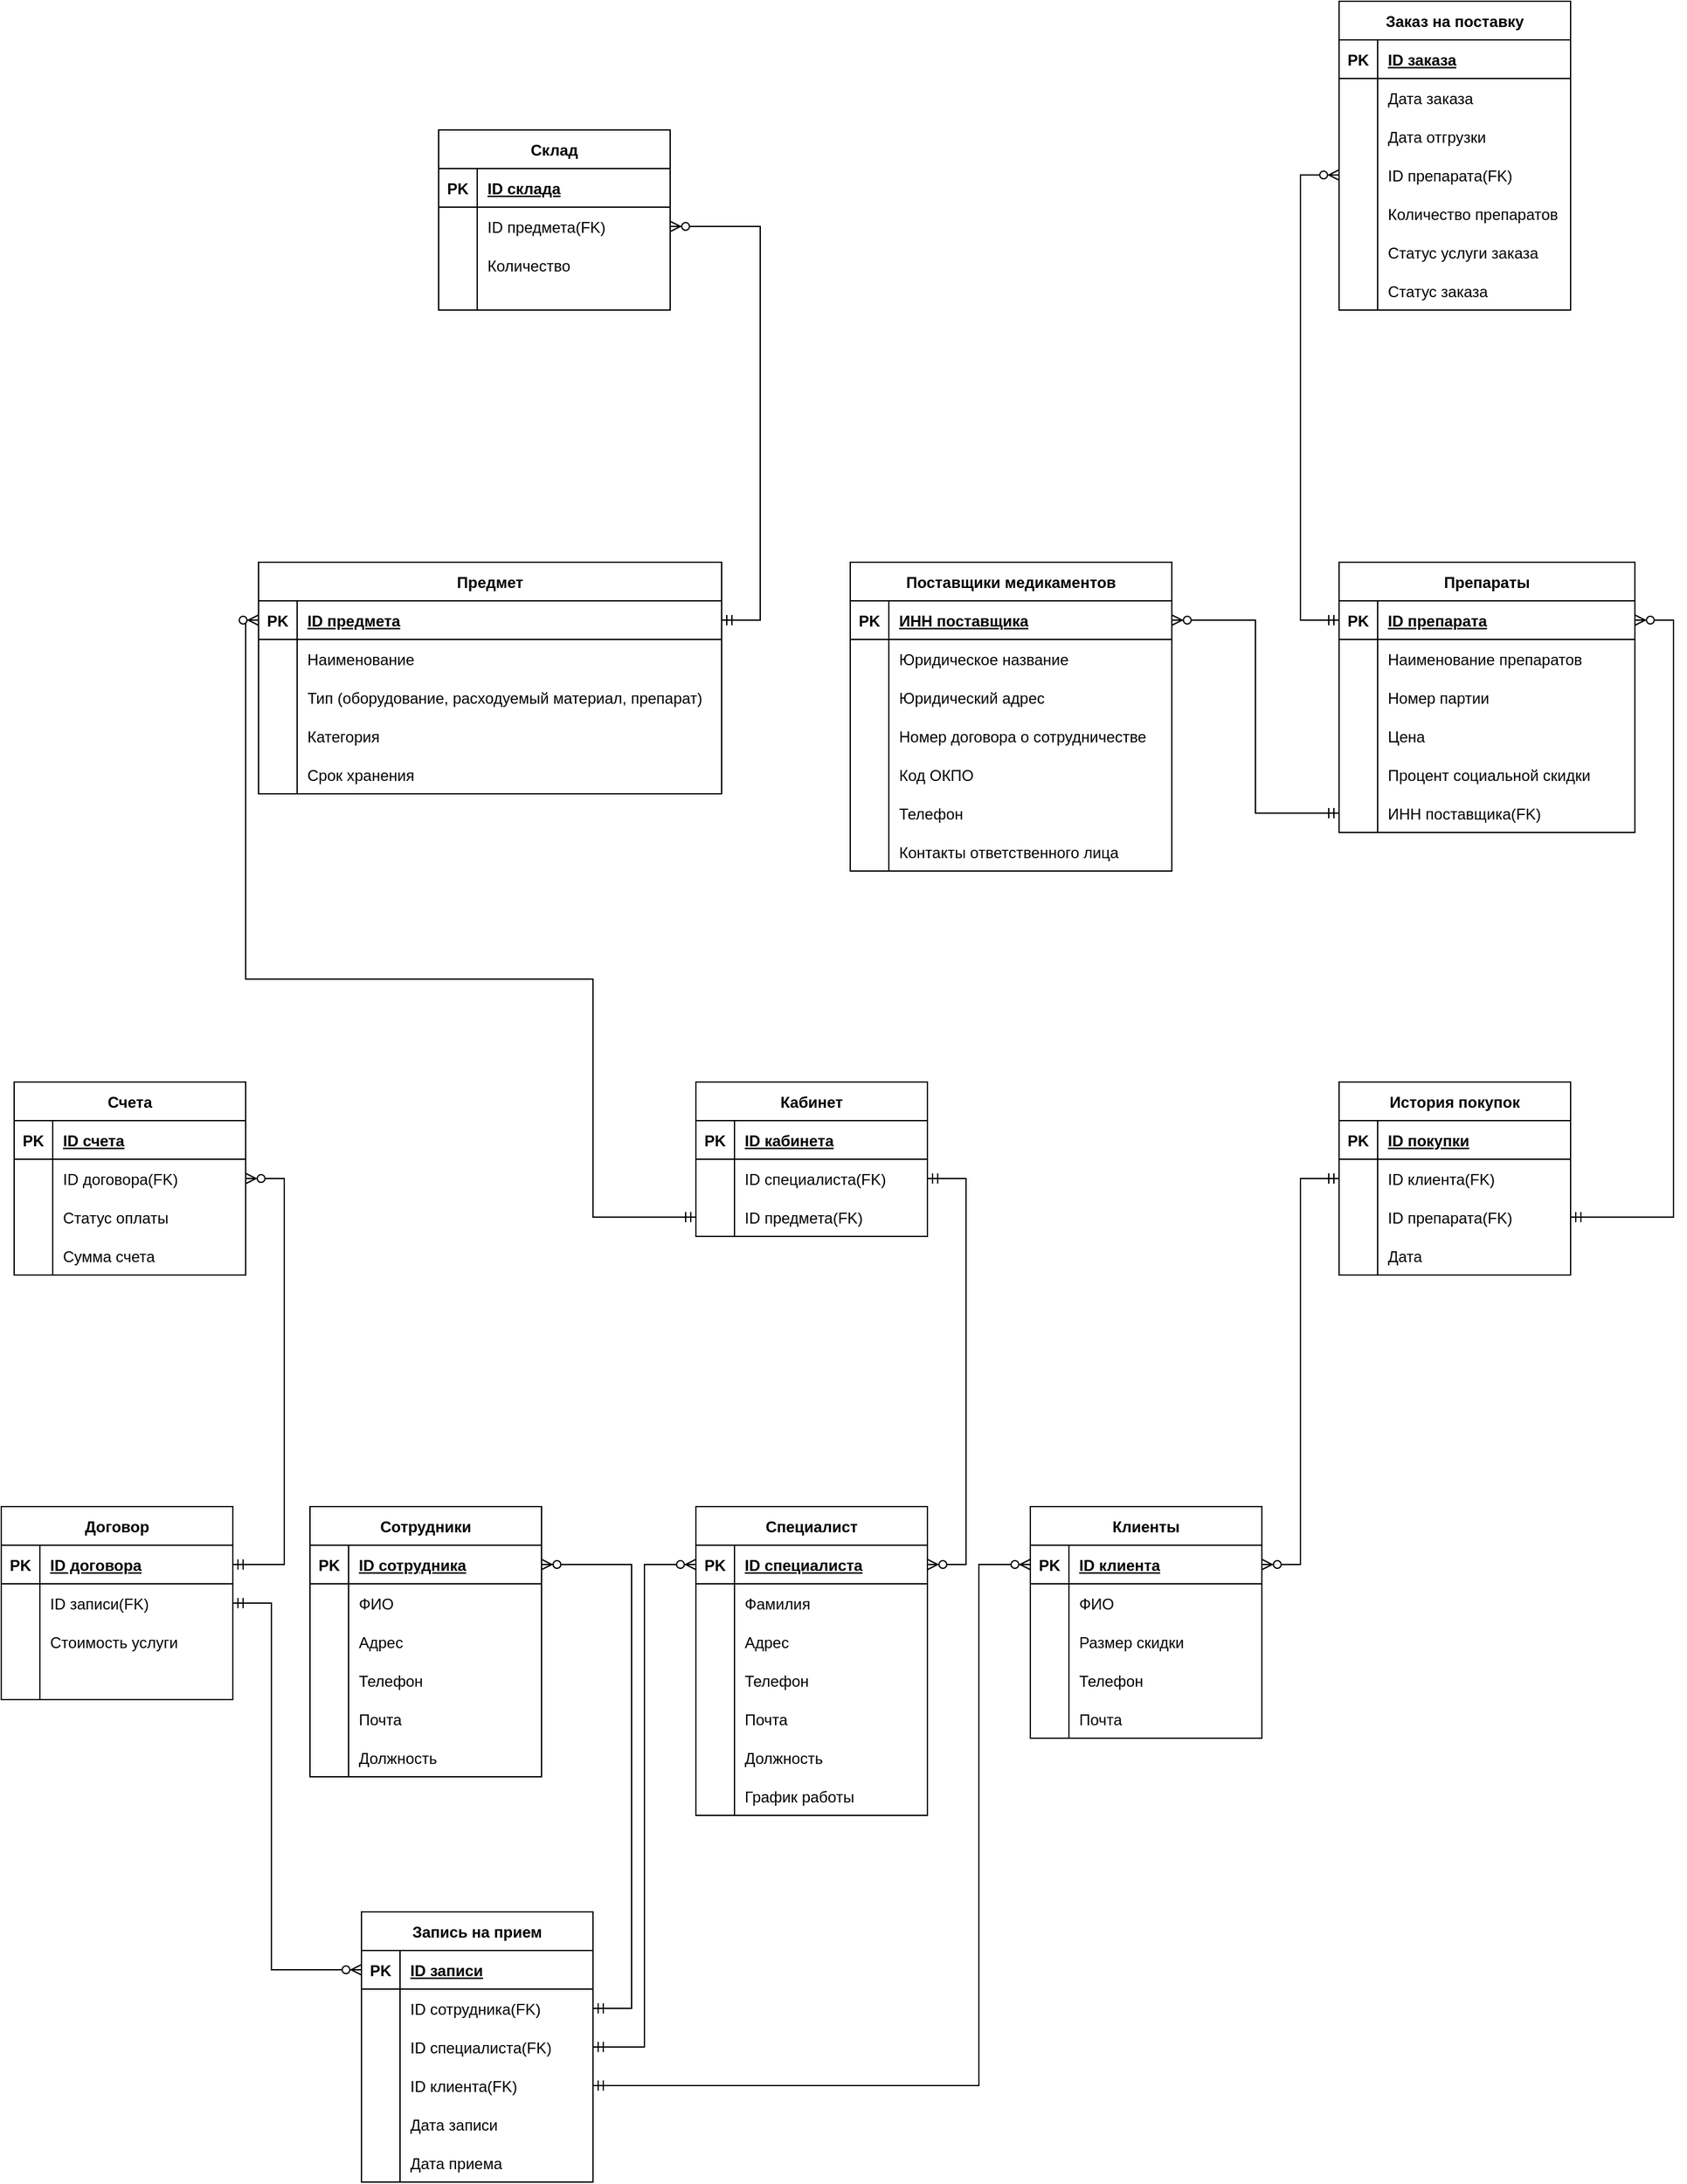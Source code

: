 <mxfile version="20.6.0" type="device"><diagram id="JoIxQ-EOVIb6WXGfcULc" name="Страница 1"><mxGraphModel dx="1230" dy="3969" grid="1" gridSize="10" guides="1" tooltips="1" connect="1" arrows="1" fold="1" page="1" pageScale="1" pageWidth="827" pageHeight="1169" math="0" shadow="0"><root><mxCell id="0"/><mxCell id="1" parent="0"/><mxCell id="hIw99YgZ7vPIht9_qCw_-5" value="Поставщики медикаментов" style="shape=table;startSize=30;container=1;collapsible=1;childLayout=tableLayout;fixedRows=1;rowLines=0;fontStyle=1;align=center;resizeLast=1;" vertex="1" parent="1"><mxGeometry x="1170" y="-674" width="250" height="240" as="geometry"/></mxCell><mxCell id="hIw99YgZ7vPIht9_qCw_-6" value="" style="shape=tableRow;horizontal=0;startSize=0;swimlaneHead=0;swimlaneBody=0;fillColor=none;collapsible=0;dropTarget=0;points=[[0,0.5],[1,0.5]];portConstraint=eastwest;top=0;left=0;right=0;bottom=1;" vertex="1" parent="hIw99YgZ7vPIht9_qCw_-5"><mxGeometry y="30" width="250" height="30" as="geometry"/></mxCell><mxCell id="hIw99YgZ7vPIht9_qCw_-7" value="PK" style="shape=partialRectangle;connectable=0;fillColor=none;top=0;left=0;bottom=0;right=0;fontStyle=1;overflow=hidden;" vertex="1" parent="hIw99YgZ7vPIht9_qCw_-6"><mxGeometry width="30" height="30" as="geometry"><mxRectangle width="30" height="30" as="alternateBounds"/></mxGeometry></mxCell><mxCell id="hIw99YgZ7vPIht9_qCw_-8" value="ИНН поставщика" style="shape=partialRectangle;connectable=0;fillColor=none;top=0;left=0;bottom=0;right=0;align=left;spacingLeft=6;fontStyle=5;overflow=hidden;" vertex="1" parent="hIw99YgZ7vPIht9_qCw_-6"><mxGeometry x="30" width="220" height="30" as="geometry"><mxRectangle width="220" height="30" as="alternateBounds"/></mxGeometry></mxCell><mxCell id="hIw99YgZ7vPIht9_qCw_-9" value="" style="shape=tableRow;horizontal=0;startSize=0;swimlaneHead=0;swimlaneBody=0;fillColor=none;collapsible=0;dropTarget=0;points=[[0,0.5],[1,0.5]];portConstraint=eastwest;top=0;left=0;right=0;bottom=0;" vertex="1" parent="hIw99YgZ7vPIht9_qCw_-5"><mxGeometry y="60" width="250" height="30" as="geometry"/></mxCell><mxCell id="hIw99YgZ7vPIht9_qCw_-10" value="" style="shape=partialRectangle;connectable=0;fillColor=none;top=0;left=0;bottom=0;right=0;editable=1;overflow=hidden;" vertex="1" parent="hIw99YgZ7vPIht9_qCw_-9"><mxGeometry width="30" height="30" as="geometry"><mxRectangle width="30" height="30" as="alternateBounds"/></mxGeometry></mxCell><mxCell id="hIw99YgZ7vPIht9_qCw_-11" value="Юридическое название" style="shape=partialRectangle;connectable=0;fillColor=none;top=0;left=0;bottom=0;right=0;align=left;spacingLeft=6;overflow=hidden;" vertex="1" parent="hIw99YgZ7vPIht9_qCw_-9"><mxGeometry x="30" width="220" height="30" as="geometry"><mxRectangle width="220" height="30" as="alternateBounds"/></mxGeometry></mxCell><mxCell id="hIw99YgZ7vPIht9_qCw_-12" value="" style="shape=tableRow;horizontal=0;startSize=0;swimlaneHead=0;swimlaneBody=0;fillColor=none;collapsible=0;dropTarget=0;points=[[0,0.5],[1,0.5]];portConstraint=eastwest;top=0;left=0;right=0;bottom=0;" vertex="1" parent="hIw99YgZ7vPIht9_qCw_-5"><mxGeometry y="90" width="250" height="30" as="geometry"/></mxCell><mxCell id="hIw99YgZ7vPIht9_qCw_-13" value="" style="shape=partialRectangle;connectable=0;fillColor=none;top=0;left=0;bottom=0;right=0;editable=1;overflow=hidden;" vertex="1" parent="hIw99YgZ7vPIht9_qCw_-12"><mxGeometry width="30" height="30" as="geometry"><mxRectangle width="30" height="30" as="alternateBounds"/></mxGeometry></mxCell><mxCell id="hIw99YgZ7vPIht9_qCw_-14" value="Юридический адрес" style="shape=partialRectangle;connectable=0;fillColor=none;top=0;left=0;bottom=0;right=0;align=left;spacingLeft=6;overflow=hidden;" vertex="1" parent="hIw99YgZ7vPIht9_qCw_-12"><mxGeometry x="30" width="220" height="30" as="geometry"><mxRectangle width="220" height="30" as="alternateBounds"/></mxGeometry></mxCell><mxCell id="hIw99YgZ7vPIht9_qCw_-15" value="" style="shape=tableRow;horizontal=0;startSize=0;swimlaneHead=0;swimlaneBody=0;fillColor=none;collapsible=0;dropTarget=0;points=[[0,0.5],[1,0.5]];portConstraint=eastwest;top=0;left=0;right=0;bottom=0;" vertex="1" parent="hIw99YgZ7vPIht9_qCw_-5"><mxGeometry y="120" width="250" height="30" as="geometry"/></mxCell><mxCell id="hIw99YgZ7vPIht9_qCw_-16" value="" style="shape=partialRectangle;connectable=0;fillColor=none;top=0;left=0;bottom=0;right=0;editable=1;overflow=hidden;" vertex="1" parent="hIw99YgZ7vPIht9_qCw_-15"><mxGeometry width="30" height="30" as="geometry"><mxRectangle width="30" height="30" as="alternateBounds"/></mxGeometry></mxCell><mxCell id="hIw99YgZ7vPIht9_qCw_-17" value="Номер договора о сотрудничестве" style="shape=partialRectangle;connectable=0;fillColor=none;top=0;left=0;bottom=0;right=0;align=left;spacingLeft=6;overflow=hidden;" vertex="1" parent="hIw99YgZ7vPIht9_qCw_-15"><mxGeometry x="30" width="220" height="30" as="geometry"><mxRectangle width="220" height="30" as="alternateBounds"/></mxGeometry></mxCell><mxCell id="hIw99YgZ7vPIht9_qCw_-18" value="" style="shape=tableRow;horizontal=0;startSize=0;swimlaneHead=0;swimlaneBody=0;fillColor=none;collapsible=0;dropTarget=0;points=[[0,0.5],[1,0.5]];portConstraint=eastwest;top=0;left=0;right=0;bottom=0;" vertex="1" parent="hIw99YgZ7vPIht9_qCw_-5"><mxGeometry y="150" width="250" height="30" as="geometry"/></mxCell><mxCell id="hIw99YgZ7vPIht9_qCw_-19" value="" style="shape=partialRectangle;connectable=0;fillColor=none;top=0;left=0;bottom=0;right=0;editable=1;overflow=hidden;" vertex="1" parent="hIw99YgZ7vPIht9_qCw_-18"><mxGeometry width="30" height="30" as="geometry"><mxRectangle width="30" height="30" as="alternateBounds"/></mxGeometry></mxCell><mxCell id="hIw99YgZ7vPIht9_qCw_-20" value="Код ОКПО" style="shape=partialRectangle;connectable=0;fillColor=none;top=0;left=0;bottom=0;right=0;align=left;spacingLeft=6;overflow=hidden;" vertex="1" parent="hIw99YgZ7vPIht9_qCw_-18"><mxGeometry x="30" width="220" height="30" as="geometry"><mxRectangle width="220" height="30" as="alternateBounds"/></mxGeometry></mxCell><mxCell id="hIw99YgZ7vPIht9_qCw_-21" value="" style="shape=tableRow;horizontal=0;startSize=0;swimlaneHead=0;swimlaneBody=0;fillColor=none;collapsible=0;dropTarget=0;points=[[0,0.5],[1,0.5]];portConstraint=eastwest;top=0;left=0;right=0;bottom=0;" vertex="1" parent="hIw99YgZ7vPIht9_qCw_-5"><mxGeometry y="180" width="250" height="30" as="geometry"/></mxCell><mxCell id="hIw99YgZ7vPIht9_qCw_-22" value="" style="shape=partialRectangle;connectable=0;fillColor=none;top=0;left=0;bottom=0;right=0;editable=1;overflow=hidden;" vertex="1" parent="hIw99YgZ7vPIht9_qCw_-21"><mxGeometry width="30" height="30" as="geometry"><mxRectangle width="30" height="30" as="alternateBounds"/></mxGeometry></mxCell><mxCell id="hIw99YgZ7vPIht9_qCw_-23" value="Телефон" style="shape=partialRectangle;connectable=0;fillColor=none;top=0;left=0;bottom=0;right=0;align=left;spacingLeft=6;overflow=hidden;" vertex="1" parent="hIw99YgZ7vPIht9_qCw_-21"><mxGeometry x="30" width="220" height="30" as="geometry"><mxRectangle width="220" height="30" as="alternateBounds"/></mxGeometry></mxCell><mxCell id="hIw99YgZ7vPIht9_qCw_-24" value="" style="shape=tableRow;horizontal=0;startSize=0;swimlaneHead=0;swimlaneBody=0;fillColor=none;collapsible=0;dropTarget=0;points=[[0,0.5],[1,0.5]];portConstraint=eastwest;top=0;left=0;right=0;bottom=0;" vertex="1" parent="hIw99YgZ7vPIht9_qCw_-5"><mxGeometry y="210" width="250" height="30" as="geometry"/></mxCell><mxCell id="hIw99YgZ7vPIht9_qCw_-25" value="" style="shape=partialRectangle;connectable=0;fillColor=none;top=0;left=0;bottom=0;right=0;editable=1;overflow=hidden;" vertex="1" parent="hIw99YgZ7vPIht9_qCw_-24"><mxGeometry width="30" height="30" as="geometry"><mxRectangle width="30" height="30" as="alternateBounds"/></mxGeometry></mxCell><mxCell id="hIw99YgZ7vPIht9_qCw_-26" value="Контакты ответственного лица" style="shape=partialRectangle;connectable=0;fillColor=none;top=0;left=0;bottom=0;right=0;align=left;spacingLeft=6;overflow=hidden;" vertex="1" parent="hIw99YgZ7vPIht9_qCw_-24"><mxGeometry x="30" width="220" height="30" as="geometry"><mxRectangle width="220" height="30" as="alternateBounds"/></mxGeometry></mxCell><mxCell id="hIw99YgZ7vPIht9_qCw_-27" value="Препараты" style="shape=table;startSize=30;container=1;collapsible=1;childLayout=tableLayout;fixedRows=1;rowLines=0;fontStyle=1;align=center;resizeLast=1;" vertex="1" parent="1"><mxGeometry x="1550" y="-674" width="230" height="210" as="geometry"/></mxCell><mxCell id="hIw99YgZ7vPIht9_qCw_-28" value="" style="shape=tableRow;horizontal=0;startSize=0;swimlaneHead=0;swimlaneBody=0;fillColor=none;collapsible=0;dropTarget=0;points=[[0,0.5],[1,0.5]];portConstraint=eastwest;top=0;left=0;right=0;bottom=1;" vertex="1" parent="hIw99YgZ7vPIht9_qCw_-27"><mxGeometry y="30" width="230" height="30" as="geometry"/></mxCell><mxCell id="hIw99YgZ7vPIht9_qCw_-29" value="PK" style="shape=partialRectangle;connectable=0;fillColor=none;top=0;left=0;bottom=0;right=0;fontStyle=1;overflow=hidden;" vertex="1" parent="hIw99YgZ7vPIht9_qCw_-28"><mxGeometry width="30" height="30" as="geometry"><mxRectangle width="30" height="30" as="alternateBounds"/></mxGeometry></mxCell><mxCell id="hIw99YgZ7vPIht9_qCw_-30" value="ID препарата" style="shape=partialRectangle;connectable=0;fillColor=none;top=0;left=0;bottom=0;right=0;align=left;spacingLeft=6;fontStyle=5;overflow=hidden;" vertex="1" parent="hIw99YgZ7vPIht9_qCw_-28"><mxGeometry x="30" width="200" height="30" as="geometry"><mxRectangle width="200" height="30" as="alternateBounds"/></mxGeometry></mxCell><mxCell id="hIw99YgZ7vPIht9_qCw_-31" value="" style="shape=tableRow;horizontal=0;startSize=0;swimlaneHead=0;swimlaneBody=0;fillColor=none;collapsible=0;dropTarget=0;points=[[0,0.5],[1,0.5]];portConstraint=eastwest;top=0;left=0;right=0;bottom=0;" vertex="1" parent="hIw99YgZ7vPIht9_qCw_-27"><mxGeometry y="60" width="230" height="30" as="geometry"/></mxCell><mxCell id="hIw99YgZ7vPIht9_qCw_-32" value="" style="shape=partialRectangle;connectable=0;fillColor=none;top=0;left=0;bottom=0;right=0;editable=1;overflow=hidden;" vertex="1" parent="hIw99YgZ7vPIht9_qCw_-31"><mxGeometry width="30" height="30" as="geometry"><mxRectangle width="30" height="30" as="alternateBounds"/></mxGeometry></mxCell><mxCell id="hIw99YgZ7vPIht9_qCw_-33" value="Наименование препаратов" style="shape=partialRectangle;connectable=0;fillColor=none;top=0;left=0;bottom=0;right=0;align=left;spacingLeft=6;overflow=hidden;" vertex="1" parent="hIw99YgZ7vPIht9_qCw_-31"><mxGeometry x="30" width="200" height="30" as="geometry"><mxRectangle width="200" height="30" as="alternateBounds"/></mxGeometry></mxCell><mxCell id="hIw99YgZ7vPIht9_qCw_-34" value="" style="shape=tableRow;horizontal=0;startSize=0;swimlaneHead=0;swimlaneBody=0;fillColor=none;collapsible=0;dropTarget=0;points=[[0,0.5],[1,0.5]];portConstraint=eastwest;top=0;left=0;right=0;bottom=0;" vertex="1" parent="hIw99YgZ7vPIht9_qCw_-27"><mxGeometry y="90" width="230" height="30" as="geometry"/></mxCell><mxCell id="hIw99YgZ7vPIht9_qCw_-35" value="" style="shape=partialRectangle;connectable=0;fillColor=none;top=0;left=0;bottom=0;right=0;editable=1;overflow=hidden;" vertex="1" parent="hIw99YgZ7vPIht9_qCw_-34"><mxGeometry width="30" height="30" as="geometry"><mxRectangle width="30" height="30" as="alternateBounds"/></mxGeometry></mxCell><mxCell id="hIw99YgZ7vPIht9_qCw_-36" value="Номер партии" style="shape=partialRectangle;connectable=0;fillColor=none;top=0;left=0;bottom=0;right=0;align=left;spacingLeft=6;overflow=hidden;" vertex="1" parent="hIw99YgZ7vPIht9_qCw_-34"><mxGeometry x="30" width="200" height="30" as="geometry"><mxRectangle width="200" height="30" as="alternateBounds"/></mxGeometry></mxCell><mxCell id="hIw99YgZ7vPIht9_qCw_-37" value="" style="shape=tableRow;horizontal=0;startSize=0;swimlaneHead=0;swimlaneBody=0;fillColor=none;collapsible=0;dropTarget=0;points=[[0,0.5],[1,0.5]];portConstraint=eastwest;top=0;left=0;right=0;bottom=0;" vertex="1" parent="hIw99YgZ7vPIht9_qCw_-27"><mxGeometry y="120" width="230" height="30" as="geometry"/></mxCell><mxCell id="hIw99YgZ7vPIht9_qCw_-38" value="" style="shape=partialRectangle;connectable=0;fillColor=none;top=0;left=0;bottom=0;right=0;editable=1;overflow=hidden;" vertex="1" parent="hIw99YgZ7vPIht9_qCw_-37"><mxGeometry width="30" height="30" as="geometry"><mxRectangle width="30" height="30" as="alternateBounds"/></mxGeometry></mxCell><mxCell id="hIw99YgZ7vPIht9_qCw_-39" value="Цена" style="shape=partialRectangle;connectable=0;fillColor=none;top=0;left=0;bottom=0;right=0;align=left;spacingLeft=6;overflow=hidden;" vertex="1" parent="hIw99YgZ7vPIht9_qCw_-37"><mxGeometry x="30" width="200" height="30" as="geometry"><mxRectangle width="200" height="30" as="alternateBounds"/></mxGeometry></mxCell><mxCell id="hIw99YgZ7vPIht9_qCw_-40" value="" style="shape=tableRow;horizontal=0;startSize=0;swimlaneHead=0;swimlaneBody=0;fillColor=none;collapsible=0;dropTarget=0;points=[[0,0.5],[1,0.5]];portConstraint=eastwest;top=0;left=0;right=0;bottom=0;" vertex="1" parent="hIw99YgZ7vPIht9_qCw_-27"><mxGeometry y="150" width="230" height="30" as="geometry"/></mxCell><mxCell id="hIw99YgZ7vPIht9_qCw_-41" value="" style="shape=partialRectangle;connectable=0;fillColor=none;top=0;left=0;bottom=0;right=0;editable=1;overflow=hidden;" vertex="1" parent="hIw99YgZ7vPIht9_qCw_-40"><mxGeometry width="30" height="30" as="geometry"><mxRectangle width="30" height="30" as="alternateBounds"/></mxGeometry></mxCell><mxCell id="hIw99YgZ7vPIht9_qCw_-42" value="Процент социальной скидки" style="shape=partialRectangle;connectable=0;fillColor=none;top=0;left=0;bottom=0;right=0;align=left;spacingLeft=6;overflow=hidden;" vertex="1" parent="hIw99YgZ7vPIht9_qCw_-40"><mxGeometry x="30" width="200" height="30" as="geometry"><mxRectangle width="200" height="30" as="alternateBounds"/></mxGeometry></mxCell><mxCell id="hIw99YgZ7vPIht9_qCw_-43" value="" style="shape=tableRow;horizontal=0;startSize=0;swimlaneHead=0;swimlaneBody=0;fillColor=none;collapsible=0;dropTarget=0;points=[[0,0.5],[1,0.5]];portConstraint=eastwest;top=0;left=0;right=0;bottom=0;" vertex="1" parent="hIw99YgZ7vPIht9_qCw_-27"><mxGeometry y="180" width="230" height="30" as="geometry"/></mxCell><mxCell id="hIw99YgZ7vPIht9_qCw_-44" value="" style="shape=partialRectangle;connectable=0;fillColor=none;top=0;left=0;bottom=0;right=0;editable=1;overflow=hidden;" vertex="1" parent="hIw99YgZ7vPIht9_qCw_-43"><mxGeometry width="30" height="30" as="geometry"><mxRectangle width="30" height="30" as="alternateBounds"/></mxGeometry></mxCell><mxCell id="hIw99YgZ7vPIht9_qCw_-45" value="ИНН поставщика(FK)" style="shape=partialRectangle;connectable=0;fillColor=none;top=0;left=0;bottom=0;right=0;align=left;spacingLeft=6;overflow=hidden;" vertex="1" parent="hIw99YgZ7vPIht9_qCw_-43"><mxGeometry x="30" width="200" height="30" as="geometry"><mxRectangle width="200" height="30" as="alternateBounds"/></mxGeometry></mxCell><mxCell id="hIw99YgZ7vPIht9_qCw_-46" value="Заказ на поставку" style="shape=table;startSize=30;container=1;collapsible=1;childLayout=tableLayout;fixedRows=1;rowLines=0;fontStyle=1;align=center;resizeLast=1;" vertex="1" parent="1"><mxGeometry x="1550" y="-1110" width="180" height="240" as="geometry"/></mxCell><mxCell id="hIw99YgZ7vPIht9_qCw_-47" value="" style="shape=tableRow;horizontal=0;startSize=0;swimlaneHead=0;swimlaneBody=0;fillColor=none;collapsible=0;dropTarget=0;points=[[0,0.5],[1,0.5]];portConstraint=eastwest;top=0;left=0;right=0;bottom=1;" vertex="1" parent="hIw99YgZ7vPIht9_qCw_-46"><mxGeometry y="30" width="180" height="30" as="geometry"/></mxCell><mxCell id="hIw99YgZ7vPIht9_qCw_-48" value="PK" style="shape=partialRectangle;connectable=0;fillColor=none;top=0;left=0;bottom=0;right=0;fontStyle=1;overflow=hidden;" vertex="1" parent="hIw99YgZ7vPIht9_qCw_-47"><mxGeometry width="30" height="30" as="geometry"><mxRectangle width="30" height="30" as="alternateBounds"/></mxGeometry></mxCell><mxCell id="hIw99YgZ7vPIht9_qCw_-49" value="ID заказа" style="shape=partialRectangle;connectable=0;fillColor=none;top=0;left=0;bottom=0;right=0;align=left;spacingLeft=6;fontStyle=5;overflow=hidden;" vertex="1" parent="hIw99YgZ7vPIht9_qCw_-47"><mxGeometry x="30" width="150" height="30" as="geometry"><mxRectangle width="150" height="30" as="alternateBounds"/></mxGeometry></mxCell><mxCell id="hIw99YgZ7vPIht9_qCw_-50" value="" style="shape=tableRow;horizontal=0;startSize=0;swimlaneHead=0;swimlaneBody=0;fillColor=none;collapsible=0;dropTarget=0;points=[[0,0.5],[1,0.5]];portConstraint=eastwest;top=0;left=0;right=0;bottom=0;" vertex="1" parent="hIw99YgZ7vPIht9_qCw_-46"><mxGeometry y="60" width="180" height="30" as="geometry"/></mxCell><mxCell id="hIw99YgZ7vPIht9_qCw_-51" value="" style="shape=partialRectangle;connectable=0;fillColor=none;top=0;left=0;bottom=0;right=0;editable=1;overflow=hidden;" vertex="1" parent="hIw99YgZ7vPIht9_qCw_-50"><mxGeometry width="30" height="30" as="geometry"><mxRectangle width="30" height="30" as="alternateBounds"/></mxGeometry></mxCell><mxCell id="hIw99YgZ7vPIht9_qCw_-52" value="Дата заказа" style="shape=partialRectangle;connectable=0;fillColor=none;top=0;left=0;bottom=0;right=0;align=left;spacingLeft=6;overflow=hidden;" vertex="1" parent="hIw99YgZ7vPIht9_qCw_-50"><mxGeometry x="30" width="150" height="30" as="geometry"><mxRectangle width="150" height="30" as="alternateBounds"/></mxGeometry></mxCell><mxCell id="hIw99YgZ7vPIht9_qCw_-53" value="" style="shape=tableRow;horizontal=0;startSize=0;swimlaneHead=0;swimlaneBody=0;fillColor=none;collapsible=0;dropTarget=0;points=[[0,0.5],[1,0.5]];portConstraint=eastwest;top=0;left=0;right=0;bottom=0;" vertex="1" parent="hIw99YgZ7vPIht9_qCw_-46"><mxGeometry y="90" width="180" height="30" as="geometry"/></mxCell><mxCell id="hIw99YgZ7vPIht9_qCw_-54" value="" style="shape=partialRectangle;connectable=0;fillColor=none;top=0;left=0;bottom=0;right=0;editable=1;overflow=hidden;" vertex="1" parent="hIw99YgZ7vPIht9_qCw_-53"><mxGeometry width="30" height="30" as="geometry"><mxRectangle width="30" height="30" as="alternateBounds"/></mxGeometry></mxCell><mxCell id="hIw99YgZ7vPIht9_qCw_-55" value="Дата отгрузки" style="shape=partialRectangle;connectable=0;fillColor=none;top=0;left=0;bottom=0;right=0;align=left;spacingLeft=6;overflow=hidden;" vertex="1" parent="hIw99YgZ7vPIht9_qCw_-53"><mxGeometry x="30" width="150" height="30" as="geometry"><mxRectangle width="150" height="30" as="alternateBounds"/></mxGeometry></mxCell><mxCell id="hIw99YgZ7vPIht9_qCw_-56" value="" style="shape=tableRow;horizontal=0;startSize=0;swimlaneHead=0;swimlaneBody=0;fillColor=none;collapsible=0;dropTarget=0;points=[[0,0.5],[1,0.5]];portConstraint=eastwest;top=0;left=0;right=0;bottom=0;" vertex="1" parent="hIw99YgZ7vPIht9_qCw_-46"><mxGeometry y="120" width="180" height="30" as="geometry"/></mxCell><mxCell id="hIw99YgZ7vPIht9_qCw_-57" value="" style="shape=partialRectangle;connectable=0;fillColor=none;top=0;left=0;bottom=0;right=0;editable=1;overflow=hidden;" vertex="1" parent="hIw99YgZ7vPIht9_qCw_-56"><mxGeometry width="30" height="30" as="geometry"><mxRectangle width="30" height="30" as="alternateBounds"/></mxGeometry></mxCell><mxCell id="hIw99YgZ7vPIht9_qCw_-58" value="ID препарата(FK)" style="shape=partialRectangle;connectable=0;fillColor=none;top=0;left=0;bottom=0;right=0;align=left;spacingLeft=6;overflow=hidden;" vertex="1" parent="hIw99YgZ7vPIht9_qCw_-56"><mxGeometry x="30" width="150" height="30" as="geometry"><mxRectangle width="150" height="30" as="alternateBounds"/></mxGeometry></mxCell><mxCell id="hIw99YgZ7vPIht9_qCw_-59" value="" style="shape=tableRow;horizontal=0;startSize=0;swimlaneHead=0;swimlaneBody=0;fillColor=none;collapsible=0;dropTarget=0;points=[[0,0.5],[1,0.5]];portConstraint=eastwest;top=0;left=0;right=0;bottom=0;" vertex="1" parent="hIw99YgZ7vPIht9_qCw_-46"><mxGeometry y="150" width="180" height="30" as="geometry"/></mxCell><mxCell id="hIw99YgZ7vPIht9_qCw_-60" value="" style="shape=partialRectangle;connectable=0;fillColor=none;top=0;left=0;bottom=0;right=0;editable=1;overflow=hidden;" vertex="1" parent="hIw99YgZ7vPIht9_qCw_-59"><mxGeometry width="30" height="30" as="geometry"><mxRectangle width="30" height="30" as="alternateBounds"/></mxGeometry></mxCell><mxCell id="hIw99YgZ7vPIht9_qCw_-61" value="Количество препаратов" style="shape=partialRectangle;connectable=0;fillColor=none;top=0;left=0;bottom=0;right=0;align=left;spacingLeft=6;overflow=hidden;" vertex="1" parent="hIw99YgZ7vPIht9_qCw_-59"><mxGeometry x="30" width="150" height="30" as="geometry"><mxRectangle width="150" height="30" as="alternateBounds"/></mxGeometry></mxCell><mxCell id="hIw99YgZ7vPIht9_qCw_-62" value="" style="shape=tableRow;horizontal=0;startSize=0;swimlaneHead=0;swimlaneBody=0;fillColor=none;collapsible=0;dropTarget=0;points=[[0,0.5],[1,0.5]];portConstraint=eastwest;top=0;left=0;right=0;bottom=0;" vertex="1" parent="hIw99YgZ7vPIht9_qCw_-46"><mxGeometry y="180" width="180" height="30" as="geometry"/></mxCell><mxCell id="hIw99YgZ7vPIht9_qCw_-63" value="" style="shape=partialRectangle;connectable=0;fillColor=none;top=0;left=0;bottom=0;right=0;editable=1;overflow=hidden;" vertex="1" parent="hIw99YgZ7vPIht9_qCw_-62"><mxGeometry width="30" height="30" as="geometry"><mxRectangle width="30" height="30" as="alternateBounds"/></mxGeometry></mxCell><mxCell id="hIw99YgZ7vPIht9_qCw_-64" value="Статус услуги заказа" style="shape=partialRectangle;connectable=0;fillColor=none;top=0;left=0;bottom=0;right=0;align=left;spacingLeft=6;overflow=hidden;" vertex="1" parent="hIw99YgZ7vPIht9_qCw_-62"><mxGeometry x="30" width="150" height="30" as="geometry"><mxRectangle width="150" height="30" as="alternateBounds"/></mxGeometry></mxCell><mxCell id="hIw99YgZ7vPIht9_qCw_-65" value="" style="shape=tableRow;horizontal=0;startSize=0;swimlaneHead=0;swimlaneBody=0;fillColor=none;collapsible=0;dropTarget=0;points=[[0,0.5],[1,0.5]];portConstraint=eastwest;top=0;left=0;right=0;bottom=0;" vertex="1" parent="hIw99YgZ7vPIht9_qCw_-46"><mxGeometry y="210" width="180" height="30" as="geometry"/></mxCell><mxCell id="hIw99YgZ7vPIht9_qCw_-66" value="" style="shape=partialRectangle;connectable=0;fillColor=none;top=0;left=0;bottom=0;right=0;editable=1;overflow=hidden;" vertex="1" parent="hIw99YgZ7vPIht9_qCw_-65"><mxGeometry width="30" height="30" as="geometry"><mxRectangle width="30" height="30" as="alternateBounds"/></mxGeometry></mxCell><mxCell id="hIw99YgZ7vPIht9_qCw_-67" value="Статус заказа" style="shape=partialRectangle;connectable=0;fillColor=none;top=0;left=0;bottom=0;right=0;align=left;spacingLeft=6;overflow=hidden;" vertex="1" parent="hIw99YgZ7vPIht9_qCw_-65"><mxGeometry x="30" width="150" height="30" as="geometry"><mxRectangle width="150" height="30" as="alternateBounds"/></mxGeometry></mxCell><mxCell id="hIw99YgZ7vPIht9_qCw_-68" value="Склад" style="shape=table;startSize=30;container=1;collapsible=1;childLayout=tableLayout;fixedRows=1;rowLines=0;fontStyle=1;align=center;resizeLast=1;" vertex="1" parent="1"><mxGeometry x="850" y="-1010" width="180" height="140" as="geometry"/></mxCell><mxCell id="hIw99YgZ7vPIht9_qCw_-69" value="" style="shape=tableRow;horizontal=0;startSize=0;swimlaneHead=0;swimlaneBody=0;fillColor=none;collapsible=0;dropTarget=0;points=[[0,0.5],[1,0.5]];portConstraint=eastwest;top=0;left=0;right=0;bottom=1;" vertex="1" parent="hIw99YgZ7vPIht9_qCw_-68"><mxGeometry y="30" width="180" height="30" as="geometry"/></mxCell><mxCell id="hIw99YgZ7vPIht9_qCw_-70" value="PK" style="shape=partialRectangle;connectable=0;fillColor=none;top=0;left=0;bottom=0;right=0;fontStyle=1;overflow=hidden;" vertex="1" parent="hIw99YgZ7vPIht9_qCw_-69"><mxGeometry width="30" height="30" as="geometry"><mxRectangle width="30" height="30" as="alternateBounds"/></mxGeometry></mxCell><mxCell id="hIw99YgZ7vPIht9_qCw_-71" value="ID склада" style="shape=partialRectangle;connectable=0;fillColor=none;top=0;left=0;bottom=0;right=0;align=left;spacingLeft=6;fontStyle=5;overflow=hidden;" vertex="1" parent="hIw99YgZ7vPIht9_qCw_-69"><mxGeometry x="30" width="150" height="30" as="geometry"><mxRectangle width="150" height="30" as="alternateBounds"/></mxGeometry></mxCell><mxCell id="hIw99YgZ7vPIht9_qCw_-72" value="" style="shape=tableRow;horizontal=0;startSize=0;swimlaneHead=0;swimlaneBody=0;fillColor=none;collapsible=0;dropTarget=0;points=[[0,0.5],[1,0.5]];portConstraint=eastwest;top=0;left=0;right=0;bottom=0;" vertex="1" parent="hIw99YgZ7vPIht9_qCw_-68"><mxGeometry y="60" width="180" height="30" as="geometry"/></mxCell><mxCell id="hIw99YgZ7vPIht9_qCw_-73" value="" style="shape=partialRectangle;connectable=0;fillColor=none;top=0;left=0;bottom=0;right=0;editable=1;overflow=hidden;" vertex="1" parent="hIw99YgZ7vPIht9_qCw_-72"><mxGeometry width="30" height="30" as="geometry"><mxRectangle width="30" height="30" as="alternateBounds"/></mxGeometry></mxCell><mxCell id="hIw99YgZ7vPIht9_qCw_-74" value="ID предмета(FK)" style="shape=partialRectangle;connectable=0;fillColor=none;top=0;left=0;bottom=0;right=0;align=left;spacingLeft=6;overflow=hidden;" vertex="1" parent="hIw99YgZ7vPIht9_qCw_-72"><mxGeometry x="30" width="150" height="30" as="geometry"><mxRectangle width="150" height="30" as="alternateBounds"/></mxGeometry></mxCell><mxCell id="hIw99YgZ7vPIht9_qCw_-75" value="" style="shape=tableRow;horizontal=0;startSize=0;swimlaneHead=0;swimlaneBody=0;fillColor=none;collapsible=0;dropTarget=0;points=[[0,0.5],[1,0.5]];portConstraint=eastwest;top=0;left=0;right=0;bottom=0;" vertex="1" parent="hIw99YgZ7vPIht9_qCw_-68"><mxGeometry y="90" width="180" height="30" as="geometry"/></mxCell><mxCell id="hIw99YgZ7vPIht9_qCw_-76" value="" style="shape=partialRectangle;connectable=0;fillColor=none;top=0;left=0;bottom=0;right=0;editable=1;overflow=hidden;" vertex="1" parent="hIw99YgZ7vPIht9_qCw_-75"><mxGeometry width="30" height="30" as="geometry"><mxRectangle width="30" height="30" as="alternateBounds"/></mxGeometry></mxCell><mxCell id="hIw99YgZ7vPIht9_qCw_-77" value="Количество" style="shape=partialRectangle;connectable=0;fillColor=none;top=0;left=0;bottom=0;right=0;align=left;spacingLeft=6;overflow=hidden;" vertex="1" parent="hIw99YgZ7vPIht9_qCw_-75"><mxGeometry x="30" width="150" height="30" as="geometry"><mxRectangle width="150" height="30" as="alternateBounds"/></mxGeometry></mxCell><mxCell id="hIw99YgZ7vPIht9_qCw_-78" value="" style="shape=tableRow;horizontal=0;startSize=0;swimlaneHead=0;swimlaneBody=0;fillColor=none;collapsible=0;dropTarget=0;points=[[0,0.5],[1,0.5]];portConstraint=eastwest;top=0;left=0;right=0;bottom=0;" vertex="1" parent="hIw99YgZ7vPIht9_qCw_-68"><mxGeometry y="120" width="180" height="20" as="geometry"/></mxCell><mxCell id="hIw99YgZ7vPIht9_qCw_-79" value="" style="shape=partialRectangle;connectable=0;fillColor=none;top=0;left=0;bottom=0;right=0;editable=1;overflow=hidden;" vertex="1" parent="hIw99YgZ7vPIht9_qCw_-78"><mxGeometry width="30" height="20" as="geometry"><mxRectangle width="30" height="20" as="alternateBounds"/></mxGeometry></mxCell><mxCell id="hIw99YgZ7vPIht9_qCw_-80" value="" style="shape=partialRectangle;connectable=0;fillColor=none;top=0;left=0;bottom=0;right=0;align=left;spacingLeft=6;overflow=hidden;" vertex="1" parent="hIw99YgZ7vPIht9_qCw_-78"><mxGeometry x="30" width="150" height="20" as="geometry"><mxRectangle width="150" height="20" as="alternateBounds"/></mxGeometry></mxCell><mxCell id="hIw99YgZ7vPIht9_qCw_-81" value="История покупок" style="shape=table;startSize=30;container=1;collapsible=1;childLayout=tableLayout;fixedRows=1;rowLines=0;fontStyle=1;align=center;resizeLast=1;" vertex="1" parent="1"><mxGeometry x="1550" y="-270" width="180" height="150" as="geometry"/></mxCell><mxCell id="hIw99YgZ7vPIht9_qCw_-82" value="" style="shape=tableRow;horizontal=0;startSize=0;swimlaneHead=0;swimlaneBody=0;fillColor=none;collapsible=0;dropTarget=0;points=[[0,0.5],[1,0.5]];portConstraint=eastwest;top=0;left=0;right=0;bottom=1;" vertex="1" parent="hIw99YgZ7vPIht9_qCw_-81"><mxGeometry y="30" width="180" height="30" as="geometry"/></mxCell><mxCell id="hIw99YgZ7vPIht9_qCw_-83" value="PK" style="shape=partialRectangle;connectable=0;fillColor=none;top=0;left=0;bottom=0;right=0;fontStyle=1;overflow=hidden;" vertex="1" parent="hIw99YgZ7vPIht9_qCw_-82"><mxGeometry width="30" height="30" as="geometry"><mxRectangle width="30" height="30" as="alternateBounds"/></mxGeometry></mxCell><mxCell id="hIw99YgZ7vPIht9_qCw_-84" value="ID покупки" style="shape=partialRectangle;connectable=0;fillColor=none;top=0;left=0;bottom=0;right=0;align=left;spacingLeft=6;fontStyle=5;overflow=hidden;" vertex="1" parent="hIw99YgZ7vPIht9_qCw_-82"><mxGeometry x="30" width="150" height="30" as="geometry"><mxRectangle width="150" height="30" as="alternateBounds"/></mxGeometry></mxCell><mxCell id="hIw99YgZ7vPIht9_qCw_-85" value="" style="shape=tableRow;horizontal=0;startSize=0;swimlaneHead=0;swimlaneBody=0;fillColor=none;collapsible=0;dropTarget=0;points=[[0,0.5],[1,0.5]];portConstraint=eastwest;top=0;left=0;right=0;bottom=0;" vertex="1" parent="hIw99YgZ7vPIht9_qCw_-81"><mxGeometry y="60" width="180" height="30" as="geometry"/></mxCell><mxCell id="hIw99YgZ7vPIht9_qCw_-86" value="" style="shape=partialRectangle;connectable=0;fillColor=none;top=0;left=0;bottom=0;right=0;editable=1;overflow=hidden;" vertex="1" parent="hIw99YgZ7vPIht9_qCw_-85"><mxGeometry width="30" height="30" as="geometry"><mxRectangle width="30" height="30" as="alternateBounds"/></mxGeometry></mxCell><mxCell id="hIw99YgZ7vPIht9_qCw_-87" value="ID клиента(FK)" style="shape=partialRectangle;connectable=0;fillColor=none;top=0;left=0;bottom=0;right=0;align=left;spacingLeft=6;overflow=hidden;" vertex="1" parent="hIw99YgZ7vPIht9_qCw_-85"><mxGeometry x="30" width="150" height="30" as="geometry"><mxRectangle width="150" height="30" as="alternateBounds"/></mxGeometry></mxCell><mxCell id="hIw99YgZ7vPIht9_qCw_-88" value="" style="shape=tableRow;horizontal=0;startSize=0;swimlaneHead=0;swimlaneBody=0;fillColor=none;collapsible=0;dropTarget=0;points=[[0,0.5],[1,0.5]];portConstraint=eastwest;top=0;left=0;right=0;bottom=0;" vertex="1" parent="hIw99YgZ7vPIht9_qCw_-81"><mxGeometry y="90" width="180" height="30" as="geometry"/></mxCell><mxCell id="hIw99YgZ7vPIht9_qCw_-89" value="" style="shape=partialRectangle;connectable=0;fillColor=none;top=0;left=0;bottom=0;right=0;editable=1;overflow=hidden;" vertex="1" parent="hIw99YgZ7vPIht9_qCw_-88"><mxGeometry width="30" height="30" as="geometry"><mxRectangle width="30" height="30" as="alternateBounds"/></mxGeometry></mxCell><mxCell id="hIw99YgZ7vPIht9_qCw_-90" value="ID препарата(FK)" style="shape=partialRectangle;connectable=0;fillColor=none;top=0;left=0;bottom=0;right=0;align=left;spacingLeft=6;overflow=hidden;" vertex="1" parent="hIw99YgZ7vPIht9_qCw_-88"><mxGeometry x="30" width="150" height="30" as="geometry"><mxRectangle width="150" height="30" as="alternateBounds"/></mxGeometry></mxCell><mxCell id="hIw99YgZ7vPIht9_qCw_-91" value="" style="shape=tableRow;horizontal=0;startSize=0;swimlaneHead=0;swimlaneBody=0;fillColor=none;collapsible=0;dropTarget=0;points=[[0,0.5],[1,0.5]];portConstraint=eastwest;top=0;left=0;right=0;bottom=0;" vertex="1" parent="hIw99YgZ7vPIht9_qCw_-81"><mxGeometry y="120" width="180" height="30" as="geometry"/></mxCell><mxCell id="hIw99YgZ7vPIht9_qCw_-92" value="" style="shape=partialRectangle;connectable=0;fillColor=none;top=0;left=0;bottom=0;right=0;editable=1;overflow=hidden;" vertex="1" parent="hIw99YgZ7vPIht9_qCw_-91"><mxGeometry width="30" height="30" as="geometry"><mxRectangle width="30" height="30" as="alternateBounds"/></mxGeometry></mxCell><mxCell id="hIw99YgZ7vPIht9_qCw_-93" value="Дата" style="shape=partialRectangle;connectable=0;fillColor=none;top=0;left=0;bottom=0;right=0;align=left;spacingLeft=6;overflow=hidden;" vertex="1" parent="hIw99YgZ7vPIht9_qCw_-91"><mxGeometry x="30" width="150" height="30" as="geometry"><mxRectangle width="150" height="30" as="alternateBounds"/></mxGeometry></mxCell><mxCell id="hIw99YgZ7vPIht9_qCw_-94" value="Счета" style="shape=table;startSize=30;container=1;collapsible=1;childLayout=tableLayout;fixedRows=1;rowLines=0;fontStyle=1;align=center;resizeLast=1;" vertex="1" parent="1"><mxGeometry x="520" y="-270" width="180" height="150" as="geometry"/></mxCell><mxCell id="hIw99YgZ7vPIht9_qCw_-95" value="" style="shape=tableRow;horizontal=0;startSize=0;swimlaneHead=0;swimlaneBody=0;fillColor=none;collapsible=0;dropTarget=0;points=[[0,0.5],[1,0.5]];portConstraint=eastwest;top=0;left=0;right=0;bottom=1;" vertex="1" parent="hIw99YgZ7vPIht9_qCw_-94"><mxGeometry y="30" width="180" height="30" as="geometry"/></mxCell><mxCell id="hIw99YgZ7vPIht9_qCw_-96" value="PK" style="shape=partialRectangle;connectable=0;fillColor=none;top=0;left=0;bottom=0;right=0;fontStyle=1;overflow=hidden;" vertex="1" parent="hIw99YgZ7vPIht9_qCw_-95"><mxGeometry width="30" height="30" as="geometry"><mxRectangle width="30" height="30" as="alternateBounds"/></mxGeometry></mxCell><mxCell id="hIw99YgZ7vPIht9_qCw_-97" value="ID счета" style="shape=partialRectangle;connectable=0;fillColor=none;top=0;left=0;bottom=0;right=0;align=left;spacingLeft=6;fontStyle=5;overflow=hidden;" vertex="1" parent="hIw99YgZ7vPIht9_qCw_-95"><mxGeometry x="30" width="150" height="30" as="geometry"><mxRectangle width="150" height="30" as="alternateBounds"/></mxGeometry></mxCell><mxCell id="hIw99YgZ7vPIht9_qCw_-98" value="" style="shape=tableRow;horizontal=0;startSize=0;swimlaneHead=0;swimlaneBody=0;fillColor=none;collapsible=0;dropTarget=0;points=[[0,0.5],[1,0.5]];portConstraint=eastwest;top=0;left=0;right=0;bottom=0;" vertex="1" parent="hIw99YgZ7vPIht9_qCw_-94"><mxGeometry y="60" width="180" height="30" as="geometry"/></mxCell><mxCell id="hIw99YgZ7vPIht9_qCw_-99" value="" style="shape=partialRectangle;connectable=0;fillColor=none;top=0;left=0;bottom=0;right=0;editable=1;overflow=hidden;" vertex="1" parent="hIw99YgZ7vPIht9_qCw_-98"><mxGeometry width="30" height="30" as="geometry"><mxRectangle width="30" height="30" as="alternateBounds"/></mxGeometry></mxCell><mxCell id="hIw99YgZ7vPIht9_qCw_-100" value="ID договора(FK)" style="shape=partialRectangle;connectable=0;fillColor=none;top=0;left=0;bottom=0;right=0;align=left;spacingLeft=6;overflow=hidden;" vertex="1" parent="hIw99YgZ7vPIht9_qCw_-98"><mxGeometry x="30" width="150" height="30" as="geometry"><mxRectangle width="150" height="30" as="alternateBounds"/></mxGeometry></mxCell><mxCell id="hIw99YgZ7vPIht9_qCw_-101" value="" style="shape=tableRow;horizontal=0;startSize=0;swimlaneHead=0;swimlaneBody=0;fillColor=none;collapsible=0;dropTarget=0;points=[[0,0.5],[1,0.5]];portConstraint=eastwest;top=0;left=0;right=0;bottom=0;" vertex="1" parent="hIw99YgZ7vPIht9_qCw_-94"><mxGeometry y="90" width="180" height="30" as="geometry"/></mxCell><mxCell id="hIw99YgZ7vPIht9_qCw_-102" value="" style="shape=partialRectangle;connectable=0;fillColor=none;top=0;left=0;bottom=0;right=0;editable=1;overflow=hidden;" vertex="1" parent="hIw99YgZ7vPIht9_qCw_-101"><mxGeometry width="30" height="30" as="geometry"><mxRectangle width="30" height="30" as="alternateBounds"/></mxGeometry></mxCell><mxCell id="hIw99YgZ7vPIht9_qCw_-103" value="Статус оплаты" style="shape=partialRectangle;connectable=0;fillColor=none;top=0;left=0;bottom=0;right=0;align=left;spacingLeft=6;overflow=hidden;" vertex="1" parent="hIw99YgZ7vPIht9_qCw_-101"><mxGeometry x="30" width="150" height="30" as="geometry"><mxRectangle width="150" height="30" as="alternateBounds"/></mxGeometry></mxCell><mxCell id="hIw99YgZ7vPIht9_qCw_-104" value="" style="shape=tableRow;horizontal=0;startSize=0;swimlaneHead=0;swimlaneBody=0;fillColor=none;collapsible=0;dropTarget=0;points=[[0,0.5],[1,0.5]];portConstraint=eastwest;top=0;left=0;right=0;bottom=0;" vertex="1" parent="hIw99YgZ7vPIht9_qCw_-94"><mxGeometry y="120" width="180" height="30" as="geometry"/></mxCell><mxCell id="hIw99YgZ7vPIht9_qCw_-105" value="" style="shape=partialRectangle;connectable=0;fillColor=none;top=0;left=0;bottom=0;right=0;editable=1;overflow=hidden;" vertex="1" parent="hIw99YgZ7vPIht9_qCw_-104"><mxGeometry width="30" height="30" as="geometry"><mxRectangle width="30" height="30" as="alternateBounds"/></mxGeometry></mxCell><mxCell id="hIw99YgZ7vPIht9_qCw_-106" value="Сумма счета" style="shape=partialRectangle;connectable=0;fillColor=none;top=0;left=0;bottom=0;right=0;align=left;spacingLeft=6;overflow=hidden;" vertex="1" parent="hIw99YgZ7vPIht9_qCw_-104"><mxGeometry x="30" width="150" height="30" as="geometry"><mxRectangle width="150" height="30" as="alternateBounds"/></mxGeometry></mxCell><mxCell id="hIw99YgZ7vPIht9_qCw_-107" value="Договор" style="shape=table;startSize=30;container=1;collapsible=1;childLayout=tableLayout;fixedRows=1;rowLines=0;fontStyle=1;align=center;resizeLast=1;" vertex="1" parent="1"><mxGeometry x="510" y="60" width="180" height="150" as="geometry"/></mxCell><mxCell id="hIw99YgZ7vPIht9_qCw_-108" value="" style="shape=tableRow;horizontal=0;startSize=0;swimlaneHead=0;swimlaneBody=0;fillColor=none;collapsible=0;dropTarget=0;points=[[0,0.5],[1,0.5]];portConstraint=eastwest;top=0;left=0;right=0;bottom=1;" vertex="1" parent="hIw99YgZ7vPIht9_qCw_-107"><mxGeometry y="30" width="180" height="30" as="geometry"/></mxCell><mxCell id="hIw99YgZ7vPIht9_qCw_-109" value="PK" style="shape=partialRectangle;connectable=0;fillColor=none;top=0;left=0;bottom=0;right=0;fontStyle=1;overflow=hidden;" vertex="1" parent="hIw99YgZ7vPIht9_qCw_-108"><mxGeometry width="30" height="30" as="geometry"><mxRectangle width="30" height="30" as="alternateBounds"/></mxGeometry></mxCell><mxCell id="hIw99YgZ7vPIht9_qCw_-110" value="ID договора" style="shape=partialRectangle;connectable=0;fillColor=none;top=0;left=0;bottom=0;right=0;align=left;spacingLeft=6;fontStyle=5;overflow=hidden;" vertex="1" parent="hIw99YgZ7vPIht9_qCw_-108"><mxGeometry x="30" width="150" height="30" as="geometry"><mxRectangle width="150" height="30" as="alternateBounds"/></mxGeometry></mxCell><mxCell id="hIw99YgZ7vPIht9_qCw_-111" value="" style="shape=tableRow;horizontal=0;startSize=0;swimlaneHead=0;swimlaneBody=0;fillColor=none;collapsible=0;dropTarget=0;points=[[0,0.5],[1,0.5]];portConstraint=eastwest;top=0;left=0;right=0;bottom=0;" vertex="1" parent="hIw99YgZ7vPIht9_qCw_-107"><mxGeometry y="60" width="180" height="30" as="geometry"/></mxCell><mxCell id="hIw99YgZ7vPIht9_qCw_-112" value="" style="shape=partialRectangle;connectable=0;fillColor=none;top=0;left=0;bottom=0;right=0;editable=1;overflow=hidden;" vertex="1" parent="hIw99YgZ7vPIht9_qCw_-111"><mxGeometry width="30" height="30" as="geometry"><mxRectangle width="30" height="30" as="alternateBounds"/></mxGeometry></mxCell><mxCell id="hIw99YgZ7vPIht9_qCw_-113" value="ID записи(FK)" style="shape=partialRectangle;connectable=0;fillColor=none;top=0;left=0;bottom=0;right=0;align=left;spacingLeft=6;overflow=hidden;" vertex="1" parent="hIw99YgZ7vPIht9_qCw_-111"><mxGeometry x="30" width="150" height="30" as="geometry"><mxRectangle width="150" height="30" as="alternateBounds"/></mxGeometry></mxCell><mxCell id="hIw99YgZ7vPIht9_qCw_-114" value="" style="shape=tableRow;horizontal=0;startSize=0;swimlaneHead=0;swimlaneBody=0;fillColor=none;collapsible=0;dropTarget=0;points=[[0,0.5],[1,0.5]];portConstraint=eastwest;top=0;left=0;right=0;bottom=0;" vertex="1" parent="hIw99YgZ7vPIht9_qCw_-107"><mxGeometry y="90" width="180" height="30" as="geometry"/></mxCell><mxCell id="hIw99YgZ7vPIht9_qCw_-115" value="" style="shape=partialRectangle;connectable=0;fillColor=none;top=0;left=0;bottom=0;right=0;editable=1;overflow=hidden;" vertex="1" parent="hIw99YgZ7vPIht9_qCw_-114"><mxGeometry width="30" height="30" as="geometry"><mxRectangle width="30" height="30" as="alternateBounds"/></mxGeometry></mxCell><mxCell id="hIw99YgZ7vPIht9_qCw_-116" value="Стоимость услуги" style="shape=partialRectangle;connectable=0;fillColor=none;top=0;left=0;bottom=0;right=0;align=left;spacingLeft=6;overflow=hidden;" vertex="1" parent="hIw99YgZ7vPIht9_qCw_-114"><mxGeometry x="30" width="150" height="30" as="geometry"><mxRectangle width="150" height="30" as="alternateBounds"/></mxGeometry></mxCell><mxCell id="hIw99YgZ7vPIht9_qCw_-117" value="" style="shape=tableRow;horizontal=0;startSize=0;swimlaneHead=0;swimlaneBody=0;fillColor=none;collapsible=0;dropTarget=0;points=[[0,0.5],[1,0.5]];portConstraint=eastwest;top=0;left=0;right=0;bottom=0;" vertex="1" parent="hIw99YgZ7vPIht9_qCw_-107"><mxGeometry y="120" width="180" height="30" as="geometry"/></mxCell><mxCell id="hIw99YgZ7vPIht9_qCw_-118" value="" style="shape=partialRectangle;connectable=0;fillColor=none;top=0;left=0;bottom=0;right=0;editable=1;overflow=hidden;" vertex="1" parent="hIw99YgZ7vPIht9_qCw_-117"><mxGeometry width="30" height="30" as="geometry"><mxRectangle width="30" height="30" as="alternateBounds"/></mxGeometry></mxCell><mxCell id="hIw99YgZ7vPIht9_qCw_-119" value="" style="shape=partialRectangle;connectable=0;fillColor=none;top=0;left=0;bottom=0;right=0;align=left;spacingLeft=6;overflow=hidden;" vertex="1" parent="hIw99YgZ7vPIht9_qCw_-117"><mxGeometry x="30" width="150" height="30" as="geometry"><mxRectangle width="150" height="30" as="alternateBounds"/></mxGeometry></mxCell><mxCell id="hIw99YgZ7vPIht9_qCw_-120" value="Клиенты" style="shape=table;startSize=30;container=1;collapsible=1;childLayout=tableLayout;fixedRows=1;rowLines=0;fontStyle=1;align=center;resizeLast=1;" vertex="1" parent="1"><mxGeometry x="1310" y="60" width="180" height="180" as="geometry"/></mxCell><mxCell id="hIw99YgZ7vPIht9_qCw_-121" value="" style="shape=tableRow;horizontal=0;startSize=0;swimlaneHead=0;swimlaneBody=0;fillColor=none;collapsible=0;dropTarget=0;points=[[0,0.5],[1,0.5]];portConstraint=eastwest;top=0;left=0;right=0;bottom=1;" vertex="1" parent="hIw99YgZ7vPIht9_qCw_-120"><mxGeometry y="30" width="180" height="30" as="geometry"/></mxCell><mxCell id="hIw99YgZ7vPIht9_qCw_-122" value="PK" style="shape=partialRectangle;connectable=0;fillColor=none;top=0;left=0;bottom=0;right=0;fontStyle=1;overflow=hidden;" vertex="1" parent="hIw99YgZ7vPIht9_qCw_-121"><mxGeometry width="30" height="30" as="geometry"><mxRectangle width="30" height="30" as="alternateBounds"/></mxGeometry></mxCell><mxCell id="hIw99YgZ7vPIht9_qCw_-123" value="ID клиента" style="shape=partialRectangle;connectable=0;fillColor=none;top=0;left=0;bottom=0;right=0;align=left;spacingLeft=6;fontStyle=5;overflow=hidden;" vertex="1" parent="hIw99YgZ7vPIht9_qCw_-121"><mxGeometry x="30" width="150" height="30" as="geometry"><mxRectangle width="150" height="30" as="alternateBounds"/></mxGeometry></mxCell><mxCell id="hIw99YgZ7vPIht9_qCw_-124" value="" style="shape=tableRow;horizontal=0;startSize=0;swimlaneHead=0;swimlaneBody=0;fillColor=none;collapsible=0;dropTarget=0;points=[[0,0.5],[1,0.5]];portConstraint=eastwest;top=0;left=0;right=0;bottom=0;" vertex="1" parent="hIw99YgZ7vPIht9_qCw_-120"><mxGeometry y="60" width="180" height="30" as="geometry"/></mxCell><mxCell id="hIw99YgZ7vPIht9_qCw_-125" value="" style="shape=partialRectangle;connectable=0;fillColor=none;top=0;left=0;bottom=0;right=0;editable=1;overflow=hidden;" vertex="1" parent="hIw99YgZ7vPIht9_qCw_-124"><mxGeometry width="30" height="30" as="geometry"><mxRectangle width="30" height="30" as="alternateBounds"/></mxGeometry></mxCell><mxCell id="hIw99YgZ7vPIht9_qCw_-126" value="ФИО" style="shape=partialRectangle;connectable=0;fillColor=none;top=0;left=0;bottom=0;right=0;align=left;spacingLeft=6;overflow=hidden;" vertex="1" parent="hIw99YgZ7vPIht9_qCw_-124"><mxGeometry x="30" width="150" height="30" as="geometry"><mxRectangle width="150" height="30" as="alternateBounds"/></mxGeometry></mxCell><mxCell id="hIw99YgZ7vPIht9_qCw_-127" value="" style="shape=tableRow;horizontal=0;startSize=0;swimlaneHead=0;swimlaneBody=0;fillColor=none;collapsible=0;dropTarget=0;points=[[0,0.5],[1,0.5]];portConstraint=eastwest;top=0;left=0;right=0;bottom=0;" vertex="1" parent="hIw99YgZ7vPIht9_qCw_-120"><mxGeometry y="90" width="180" height="30" as="geometry"/></mxCell><mxCell id="hIw99YgZ7vPIht9_qCw_-128" value="" style="shape=partialRectangle;connectable=0;fillColor=none;top=0;left=0;bottom=0;right=0;editable=1;overflow=hidden;" vertex="1" parent="hIw99YgZ7vPIht9_qCw_-127"><mxGeometry width="30" height="30" as="geometry"><mxRectangle width="30" height="30" as="alternateBounds"/></mxGeometry></mxCell><mxCell id="hIw99YgZ7vPIht9_qCw_-129" value="Размер скидки" style="shape=partialRectangle;connectable=0;fillColor=none;top=0;left=0;bottom=0;right=0;align=left;spacingLeft=6;overflow=hidden;" vertex="1" parent="hIw99YgZ7vPIht9_qCw_-127"><mxGeometry x="30" width="150" height="30" as="geometry"><mxRectangle width="150" height="30" as="alternateBounds"/></mxGeometry></mxCell><mxCell id="hIw99YgZ7vPIht9_qCw_-130" value="" style="shape=tableRow;horizontal=0;startSize=0;swimlaneHead=0;swimlaneBody=0;fillColor=none;collapsible=0;dropTarget=0;points=[[0,0.5],[1,0.5]];portConstraint=eastwest;top=0;left=0;right=0;bottom=0;" vertex="1" parent="hIw99YgZ7vPIht9_qCw_-120"><mxGeometry y="120" width="180" height="30" as="geometry"/></mxCell><mxCell id="hIw99YgZ7vPIht9_qCw_-131" value="" style="shape=partialRectangle;connectable=0;fillColor=none;top=0;left=0;bottom=0;right=0;editable=1;overflow=hidden;" vertex="1" parent="hIw99YgZ7vPIht9_qCw_-130"><mxGeometry width="30" height="30" as="geometry"><mxRectangle width="30" height="30" as="alternateBounds"/></mxGeometry></mxCell><mxCell id="hIw99YgZ7vPIht9_qCw_-132" value="Телефон" style="shape=partialRectangle;connectable=0;fillColor=none;top=0;left=0;bottom=0;right=0;align=left;spacingLeft=6;overflow=hidden;" vertex="1" parent="hIw99YgZ7vPIht9_qCw_-130"><mxGeometry x="30" width="150" height="30" as="geometry"><mxRectangle width="150" height="30" as="alternateBounds"/></mxGeometry></mxCell><mxCell id="hIw99YgZ7vPIht9_qCw_-133" value="" style="shape=tableRow;horizontal=0;startSize=0;swimlaneHead=0;swimlaneBody=0;fillColor=none;collapsible=0;dropTarget=0;points=[[0,0.5],[1,0.5]];portConstraint=eastwest;top=0;left=0;right=0;bottom=0;" vertex="1" parent="hIw99YgZ7vPIht9_qCw_-120"><mxGeometry y="150" width="180" height="30" as="geometry"/></mxCell><mxCell id="hIw99YgZ7vPIht9_qCw_-134" value="" style="shape=partialRectangle;connectable=0;fillColor=none;top=0;left=0;bottom=0;right=0;editable=1;overflow=hidden;" vertex="1" parent="hIw99YgZ7vPIht9_qCw_-133"><mxGeometry width="30" height="30" as="geometry"><mxRectangle width="30" height="30" as="alternateBounds"/></mxGeometry></mxCell><mxCell id="hIw99YgZ7vPIht9_qCw_-135" value="Почта" style="shape=partialRectangle;connectable=0;fillColor=none;top=0;left=0;bottom=0;right=0;align=left;spacingLeft=6;overflow=hidden;" vertex="1" parent="hIw99YgZ7vPIht9_qCw_-133"><mxGeometry x="30" width="150" height="30" as="geometry"><mxRectangle width="150" height="30" as="alternateBounds"/></mxGeometry></mxCell><mxCell id="hIw99YgZ7vPIht9_qCw_-136" value="Предмет" style="shape=table;startSize=30;container=1;collapsible=1;childLayout=tableLayout;fixedRows=1;rowLines=0;fontStyle=1;align=center;resizeLast=1;" vertex="1" parent="1"><mxGeometry x="710" y="-674" width="360.0" height="180" as="geometry"/></mxCell><mxCell id="hIw99YgZ7vPIht9_qCw_-137" value="" style="shape=tableRow;horizontal=0;startSize=0;swimlaneHead=0;swimlaneBody=0;fillColor=none;collapsible=0;dropTarget=0;points=[[0,0.5],[1,0.5]];portConstraint=eastwest;top=0;left=0;right=0;bottom=1;" vertex="1" parent="hIw99YgZ7vPIht9_qCw_-136"><mxGeometry y="30" width="360.0" height="30" as="geometry"/></mxCell><mxCell id="hIw99YgZ7vPIht9_qCw_-138" value="PK" style="shape=partialRectangle;connectable=0;fillColor=none;top=0;left=0;bottom=0;right=0;fontStyle=1;overflow=hidden;" vertex="1" parent="hIw99YgZ7vPIht9_qCw_-137"><mxGeometry width="30" height="30" as="geometry"><mxRectangle width="30" height="30" as="alternateBounds"/></mxGeometry></mxCell><mxCell id="hIw99YgZ7vPIht9_qCw_-139" value="ID предмета" style="shape=partialRectangle;connectable=0;fillColor=none;top=0;left=0;bottom=0;right=0;align=left;spacingLeft=6;fontStyle=5;overflow=hidden;" vertex="1" parent="hIw99YgZ7vPIht9_qCw_-137"><mxGeometry x="30" width="330.0" height="30" as="geometry"><mxRectangle width="330.0" height="30" as="alternateBounds"/></mxGeometry></mxCell><mxCell id="hIw99YgZ7vPIht9_qCw_-140" value="" style="shape=tableRow;horizontal=0;startSize=0;swimlaneHead=0;swimlaneBody=0;fillColor=none;collapsible=0;dropTarget=0;points=[[0,0.5],[1,0.5]];portConstraint=eastwest;top=0;left=0;right=0;bottom=0;" vertex="1" parent="hIw99YgZ7vPIht9_qCw_-136"><mxGeometry y="60" width="360.0" height="30" as="geometry"/></mxCell><mxCell id="hIw99YgZ7vPIht9_qCw_-141" value="" style="shape=partialRectangle;connectable=0;fillColor=none;top=0;left=0;bottom=0;right=0;editable=1;overflow=hidden;" vertex="1" parent="hIw99YgZ7vPIht9_qCw_-140"><mxGeometry width="30" height="30" as="geometry"><mxRectangle width="30" height="30" as="alternateBounds"/></mxGeometry></mxCell><mxCell id="hIw99YgZ7vPIht9_qCw_-142" value="Наименование" style="shape=partialRectangle;connectable=0;fillColor=none;top=0;left=0;bottom=0;right=0;align=left;spacingLeft=6;overflow=hidden;" vertex="1" parent="hIw99YgZ7vPIht9_qCw_-140"><mxGeometry x="30" width="330.0" height="30" as="geometry"><mxRectangle width="330.0" height="30" as="alternateBounds"/></mxGeometry></mxCell><mxCell id="hIw99YgZ7vPIht9_qCw_-143" value="" style="shape=tableRow;horizontal=0;startSize=0;swimlaneHead=0;swimlaneBody=0;fillColor=none;collapsible=0;dropTarget=0;points=[[0,0.5],[1,0.5]];portConstraint=eastwest;top=0;left=0;right=0;bottom=0;" vertex="1" parent="hIw99YgZ7vPIht9_qCw_-136"><mxGeometry y="90" width="360.0" height="30" as="geometry"/></mxCell><mxCell id="hIw99YgZ7vPIht9_qCw_-144" value="" style="shape=partialRectangle;connectable=0;fillColor=none;top=0;left=0;bottom=0;right=0;editable=1;overflow=hidden;" vertex="1" parent="hIw99YgZ7vPIht9_qCw_-143"><mxGeometry width="30" height="30" as="geometry"><mxRectangle width="30" height="30" as="alternateBounds"/></mxGeometry></mxCell><mxCell id="hIw99YgZ7vPIht9_qCw_-145" value="Тип (оборудование, расходуемый материал, препарат)" style="shape=partialRectangle;connectable=0;fillColor=none;top=0;left=0;bottom=0;right=0;align=left;spacingLeft=6;overflow=hidden;" vertex="1" parent="hIw99YgZ7vPIht9_qCw_-143"><mxGeometry x="30" width="330.0" height="30" as="geometry"><mxRectangle width="330.0" height="30" as="alternateBounds"/></mxGeometry></mxCell><mxCell id="hIw99YgZ7vPIht9_qCw_-146" value="" style="shape=tableRow;horizontal=0;startSize=0;swimlaneHead=0;swimlaneBody=0;fillColor=none;collapsible=0;dropTarget=0;points=[[0,0.5],[1,0.5]];portConstraint=eastwest;top=0;left=0;right=0;bottom=0;" vertex="1" parent="hIw99YgZ7vPIht9_qCw_-136"><mxGeometry y="120" width="360.0" height="30" as="geometry"/></mxCell><mxCell id="hIw99YgZ7vPIht9_qCw_-147" value="" style="shape=partialRectangle;connectable=0;fillColor=none;top=0;left=0;bottom=0;right=0;editable=1;overflow=hidden;" vertex="1" parent="hIw99YgZ7vPIht9_qCw_-146"><mxGeometry width="30" height="30" as="geometry"><mxRectangle width="30" height="30" as="alternateBounds"/></mxGeometry></mxCell><mxCell id="hIw99YgZ7vPIht9_qCw_-148" value="Категория" style="shape=partialRectangle;connectable=0;fillColor=none;top=0;left=0;bottom=0;right=0;align=left;spacingLeft=6;overflow=hidden;" vertex="1" parent="hIw99YgZ7vPIht9_qCw_-146"><mxGeometry x="30" width="330.0" height="30" as="geometry"><mxRectangle width="330.0" height="30" as="alternateBounds"/></mxGeometry></mxCell><mxCell id="hIw99YgZ7vPIht9_qCw_-149" value="" style="shape=tableRow;horizontal=0;startSize=0;swimlaneHead=0;swimlaneBody=0;fillColor=none;collapsible=0;dropTarget=0;points=[[0,0.5],[1,0.5]];portConstraint=eastwest;top=0;left=0;right=0;bottom=0;" vertex="1" parent="hIw99YgZ7vPIht9_qCw_-136"><mxGeometry y="150" width="360.0" height="30" as="geometry"/></mxCell><mxCell id="hIw99YgZ7vPIht9_qCw_-150" value="" style="shape=partialRectangle;connectable=0;fillColor=none;top=0;left=0;bottom=0;right=0;editable=1;overflow=hidden;" vertex="1" parent="hIw99YgZ7vPIht9_qCw_-149"><mxGeometry width="30" height="30" as="geometry"><mxRectangle width="30" height="30" as="alternateBounds"/></mxGeometry></mxCell><mxCell id="hIw99YgZ7vPIht9_qCw_-151" value="Срок хранения" style="shape=partialRectangle;connectable=0;fillColor=none;top=0;left=0;bottom=0;right=0;align=left;spacingLeft=6;overflow=hidden;" vertex="1" parent="hIw99YgZ7vPIht9_qCw_-149"><mxGeometry x="30" width="330.0" height="30" as="geometry"><mxRectangle width="330.0" height="30" as="alternateBounds"/></mxGeometry></mxCell><mxCell id="hIw99YgZ7vPIht9_qCw_-155" value="Кабинет" style="shape=table;startSize=30;container=1;collapsible=1;childLayout=tableLayout;fixedRows=1;rowLines=0;fontStyle=1;align=center;resizeLast=1;" vertex="1" parent="1"><mxGeometry x="1050" y="-270" width="180" height="120" as="geometry"/></mxCell><mxCell id="hIw99YgZ7vPIht9_qCw_-156" value="" style="shape=tableRow;horizontal=0;startSize=0;swimlaneHead=0;swimlaneBody=0;fillColor=none;collapsible=0;dropTarget=0;points=[[0,0.5],[1,0.5]];portConstraint=eastwest;top=0;left=0;right=0;bottom=1;" vertex="1" parent="hIw99YgZ7vPIht9_qCw_-155"><mxGeometry y="30" width="180" height="30" as="geometry"/></mxCell><mxCell id="hIw99YgZ7vPIht9_qCw_-157" value="PK" style="shape=partialRectangle;connectable=0;fillColor=none;top=0;left=0;bottom=0;right=0;fontStyle=1;overflow=hidden;" vertex="1" parent="hIw99YgZ7vPIht9_qCw_-156"><mxGeometry width="30" height="30" as="geometry"><mxRectangle width="30" height="30" as="alternateBounds"/></mxGeometry></mxCell><mxCell id="hIw99YgZ7vPIht9_qCw_-158" value="ID кабинета" style="shape=partialRectangle;connectable=0;fillColor=none;top=0;left=0;bottom=0;right=0;align=left;spacingLeft=6;fontStyle=5;overflow=hidden;" vertex="1" parent="hIw99YgZ7vPIht9_qCw_-156"><mxGeometry x="30" width="150" height="30" as="geometry"><mxRectangle width="150" height="30" as="alternateBounds"/></mxGeometry></mxCell><mxCell id="hIw99YgZ7vPIht9_qCw_-159" value="" style="shape=tableRow;horizontal=0;startSize=0;swimlaneHead=0;swimlaneBody=0;fillColor=none;collapsible=0;dropTarget=0;points=[[0,0.5],[1,0.5]];portConstraint=eastwest;top=0;left=0;right=0;bottom=0;" vertex="1" parent="hIw99YgZ7vPIht9_qCw_-155"><mxGeometry y="60" width="180" height="30" as="geometry"/></mxCell><mxCell id="hIw99YgZ7vPIht9_qCw_-160" value="" style="shape=partialRectangle;connectable=0;fillColor=none;top=0;left=0;bottom=0;right=0;editable=1;overflow=hidden;" vertex="1" parent="hIw99YgZ7vPIht9_qCw_-159"><mxGeometry width="30" height="30" as="geometry"><mxRectangle width="30" height="30" as="alternateBounds"/></mxGeometry></mxCell><mxCell id="hIw99YgZ7vPIht9_qCw_-161" value="ID специалиста(FK)" style="shape=partialRectangle;connectable=0;fillColor=none;top=0;left=0;bottom=0;right=0;align=left;spacingLeft=6;overflow=hidden;" vertex="1" parent="hIw99YgZ7vPIht9_qCw_-159"><mxGeometry x="30" width="150" height="30" as="geometry"><mxRectangle width="150" height="30" as="alternateBounds"/></mxGeometry></mxCell><mxCell id="hIw99YgZ7vPIht9_qCw_-162" value="" style="shape=tableRow;horizontal=0;startSize=0;swimlaneHead=0;swimlaneBody=0;fillColor=none;collapsible=0;dropTarget=0;points=[[0,0.5],[1,0.5]];portConstraint=eastwest;top=0;left=0;right=0;bottom=0;" vertex="1" parent="hIw99YgZ7vPIht9_qCw_-155"><mxGeometry y="90" width="180" height="30" as="geometry"/></mxCell><mxCell id="hIw99YgZ7vPIht9_qCw_-163" value="" style="shape=partialRectangle;connectable=0;fillColor=none;top=0;left=0;bottom=0;right=0;editable=1;overflow=hidden;" vertex="1" parent="hIw99YgZ7vPIht9_qCw_-162"><mxGeometry width="30" height="30" as="geometry"><mxRectangle width="30" height="30" as="alternateBounds"/></mxGeometry></mxCell><mxCell id="hIw99YgZ7vPIht9_qCw_-164" value="ID предмета(FK)" style="shape=partialRectangle;connectable=0;fillColor=none;top=0;left=0;bottom=0;right=0;align=left;spacingLeft=6;overflow=hidden;" vertex="1" parent="hIw99YgZ7vPIht9_qCw_-162"><mxGeometry x="30" width="150" height="30" as="geometry"><mxRectangle width="150" height="30" as="alternateBounds"/></mxGeometry></mxCell><mxCell id="hIw99YgZ7vPIht9_qCw_-168" value="Запись на прием" style="shape=table;startSize=30;container=1;collapsible=1;childLayout=tableLayout;fixedRows=1;rowLines=0;fontStyle=1;align=center;resizeLast=1;" vertex="1" parent="1"><mxGeometry x="790" y="375" width="180" height="210" as="geometry"/></mxCell><mxCell id="hIw99YgZ7vPIht9_qCw_-169" value="" style="shape=tableRow;horizontal=0;startSize=0;swimlaneHead=0;swimlaneBody=0;fillColor=none;collapsible=0;dropTarget=0;points=[[0,0.5],[1,0.5]];portConstraint=eastwest;top=0;left=0;right=0;bottom=1;" vertex="1" parent="hIw99YgZ7vPIht9_qCw_-168"><mxGeometry y="30" width="180" height="30" as="geometry"/></mxCell><mxCell id="hIw99YgZ7vPIht9_qCw_-170" value="PK" style="shape=partialRectangle;connectable=0;fillColor=none;top=0;left=0;bottom=0;right=0;fontStyle=1;overflow=hidden;" vertex="1" parent="hIw99YgZ7vPIht9_qCw_-169"><mxGeometry width="30" height="30" as="geometry"><mxRectangle width="30" height="30" as="alternateBounds"/></mxGeometry></mxCell><mxCell id="hIw99YgZ7vPIht9_qCw_-171" value="ID записи" style="shape=partialRectangle;connectable=0;fillColor=none;top=0;left=0;bottom=0;right=0;align=left;spacingLeft=6;fontStyle=5;overflow=hidden;" vertex="1" parent="hIw99YgZ7vPIht9_qCw_-169"><mxGeometry x="30" width="150" height="30" as="geometry"><mxRectangle width="150" height="30" as="alternateBounds"/></mxGeometry></mxCell><mxCell id="hIw99YgZ7vPIht9_qCw_-172" value="" style="shape=tableRow;horizontal=0;startSize=0;swimlaneHead=0;swimlaneBody=0;fillColor=none;collapsible=0;dropTarget=0;points=[[0,0.5],[1,0.5]];portConstraint=eastwest;top=0;left=0;right=0;bottom=0;" vertex="1" parent="hIw99YgZ7vPIht9_qCw_-168"><mxGeometry y="60" width="180" height="30" as="geometry"/></mxCell><mxCell id="hIw99YgZ7vPIht9_qCw_-173" value="" style="shape=partialRectangle;connectable=0;fillColor=none;top=0;left=0;bottom=0;right=0;editable=1;overflow=hidden;" vertex="1" parent="hIw99YgZ7vPIht9_qCw_-172"><mxGeometry width="30" height="30" as="geometry"><mxRectangle width="30" height="30" as="alternateBounds"/></mxGeometry></mxCell><mxCell id="hIw99YgZ7vPIht9_qCw_-174" value="ID сотрудника(FK)" style="shape=partialRectangle;connectable=0;fillColor=none;top=0;left=0;bottom=0;right=0;align=left;spacingLeft=6;overflow=hidden;" vertex="1" parent="hIw99YgZ7vPIht9_qCw_-172"><mxGeometry x="30" width="150" height="30" as="geometry"><mxRectangle width="150" height="30" as="alternateBounds"/></mxGeometry></mxCell><mxCell id="hIw99YgZ7vPIht9_qCw_-175" value="" style="shape=tableRow;horizontal=0;startSize=0;swimlaneHead=0;swimlaneBody=0;fillColor=none;collapsible=0;dropTarget=0;points=[[0,0.5],[1,0.5]];portConstraint=eastwest;top=0;left=0;right=0;bottom=0;" vertex="1" parent="hIw99YgZ7vPIht9_qCw_-168"><mxGeometry y="90" width="180" height="30" as="geometry"/></mxCell><mxCell id="hIw99YgZ7vPIht9_qCw_-176" value="" style="shape=partialRectangle;connectable=0;fillColor=none;top=0;left=0;bottom=0;right=0;editable=1;overflow=hidden;" vertex="1" parent="hIw99YgZ7vPIht9_qCw_-175"><mxGeometry width="30" height="30" as="geometry"><mxRectangle width="30" height="30" as="alternateBounds"/></mxGeometry></mxCell><mxCell id="hIw99YgZ7vPIht9_qCw_-177" value="ID специалиста(FK)" style="shape=partialRectangle;connectable=0;fillColor=none;top=0;left=0;bottom=0;right=0;align=left;spacingLeft=6;overflow=hidden;" vertex="1" parent="hIw99YgZ7vPIht9_qCw_-175"><mxGeometry x="30" width="150" height="30" as="geometry"><mxRectangle width="150" height="30" as="alternateBounds"/></mxGeometry></mxCell><mxCell id="hIw99YgZ7vPIht9_qCw_-178" value="" style="shape=tableRow;horizontal=0;startSize=0;swimlaneHead=0;swimlaneBody=0;fillColor=none;collapsible=0;dropTarget=0;points=[[0,0.5],[1,0.5]];portConstraint=eastwest;top=0;left=0;right=0;bottom=0;" vertex="1" parent="hIw99YgZ7vPIht9_qCw_-168"><mxGeometry y="120" width="180" height="30" as="geometry"/></mxCell><mxCell id="hIw99YgZ7vPIht9_qCw_-179" value="" style="shape=partialRectangle;connectable=0;fillColor=none;top=0;left=0;bottom=0;right=0;editable=1;overflow=hidden;" vertex="1" parent="hIw99YgZ7vPIht9_qCw_-178"><mxGeometry width="30" height="30" as="geometry"><mxRectangle width="30" height="30" as="alternateBounds"/></mxGeometry></mxCell><mxCell id="hIw99YgZ7vPIht9_qCw_-180" value="ID клиента(FK)" style="shape=partialRectangle;connectable=0;fillColor=none;top=0;left=0;bottom=0;right=0;align=left;spacingLeft=6;overflow=hidden;" vertex="1" parent="hIw99YgZ7vPIht9_qCw_-178"><mxGeometry x="30" width="150" height="30" as="geometry"><mxRectangle width="150" height="30" as="alternateBounds"/></mxGeometry></mxCell><mxCell id="hIw99YgZ7vPIht9_qCw_-181" value="" style="shape=tableRow;horizontal=0;startSize=0;swimlaneHead=0;swimlaneBody=0;fillColor=none;collapsible=0;dropTarget=0;points=[[0,0.5],[1,0.5]];portConstraint=eastwest;top=0;left=0;right=0;bottom=0;" vertex="1" parent="hIw99YgZ7vPIht9_qCw_-168"><mxGeometry y="150" width="180" height="30" as="geometry"/></mxCell><mxCell id="hIw99YgZ7vPIht9_qCw_-182" value="" style="shape=partialRectangle;connectable=0;fillColor=none;top=0;left=0;bottom=0;right=0;editable=1;overflow=hidden;" vertex="1" parent="hIw99YgZ7vPIht9_qCw_-181"><mxGeometry width="30" height="30" as="geometry"><mxRectangle width="30" height="30" as="alternateBounds"/></mxGeometry></mxCell><mxCell id="hIw99YgZ7vPIht9_qCw_-183" value="Дата записи" style="shape=partialRectangle;connectable=0;fillColor=none;top=0;left=0;bottom=0;right=0;align=left;spacingLeft=6;overflow=hidden;" vertex="1" parent="hIw99YgZ7vPIht9_qCw_-181"><mxGeometry x="30" width="150" height="30" as="geometry"><mxRectangle width="150" height="30" as="alternateBounds"/></mxGeometry></mxCell><mxCell id="hIw99YgZ7vPIht9_qCw_-184" value="" style="shape=tableRow;horizontal=0;startSize=0;swimlaneHead=0;swimlaneBody=0;fillColor=none;collapsible=0;dropTarget=0;points=[[0,0.5],[1,0.5]];portConstraint=eastwest;top=0;left=0;right=0;bottom=0;" vertex="1" parent="hIw99YgZ7vPIht9_qCw_-168"><mxGeometry y="180" width="180" height="30" as="geometry"/></mxCell><mxCell id="hIw99YgZ7vPIht9_qCw_-185" value="" style="shape=partialRectangle;connectable=0;fillColor=none;top=0;left=0;bottom=0;right=0;editable=1;overflow=hidden;" vertex="1" parent="hIw99YgZ7vPIht9_qCw_-184"><mxGeometry width="30" height="30" as="geometry"><mxRectangle width="30" height="30" as="alternateBounds"/></mxGeometry></mxCell><mxCell id="hIw99YgZ7vPIht9_qCw_-186" value="Дата приема" style="shape=partialRectangle;connectable=0;fillColor=none;top=0;left=0;bottom=0;right=0;align=left;spacingLeft=6;overflow=hidden;" vertex="1" parent="hIw99YgZ7vPIht9_qCw_-184"><mxGeometry x="30" width="150" height="30" as="geometry"><mxRectangle width="150" height="30" as="alternateBounds"/></mxGeometry></mxCell><mxCell id="hIw99YgZ7vPIht9_qCw_-187" value="Сотрудники" style="shape=table;startSize=30;container=1;collapsible=1;childLayout=tableLayout;fixedRows=1;rowLines=0;fontStyle=1;align=center;resizeLast=1;" vertex="1" parent="1"><mxGeometry x="750" y="60" width="180" height="210" as="geometry"/></mxCell><mxCell id="hIw99YgZ7vPIht9_qCw_-188" value="" style="shape=tableRow;horizontal=0;startSize=0;swimlaneHead=0;swimlaneBody=0;fillColor=none;collapsible=0;dropTarget=0;points=[[0,0.5],[1,0.5]];portConstraint=eastwest;top=0;left=0;right=0;bottom=1;" vertex="1" parent="hIw99YgZ7vPIht9_qCw_-187"><mxGeometry y="30" width="180" height="30" as="geometry"/></mxCell><mxCell id="hIw99YgZ7vPIht9_qCw_-189" value="PK" style="shape=partialRectangle;connectable=0;fillColor=none;top=0;left=0;bottom=0;right=0;fontStyle=1;overflow=hidden;" vertex="1" parent="hIw99YgZ7vPIht9_qCw_-188"><mxGeometry width="30" height="30" as="geometry"><mxRectangle width="30" height="30" as="alternateBounds"/></mxGeometry></mxCell><mxCell id="hIw99YgZ7vPIht9_qCw_-190" value="ID сотрудника" style="shape=partialRectangle;connectable=0;fillColor=none;top=0;left=0;bottom=0;right=0;align=left;spacingLeft=6;fontStyle=5;overflow=hidden;" vertex="1" parent="hIw99YgZ7vPIht9_qCw_-188"><mxGeometry x="30" width="150" height="30" as="geometry"><mxRectangle width="150" height="30" as="alternateBounds"/></mxGeometry></mxCell><mxCell id="hIw99YgZ7vPIht9_qCw_-191" value="" style="shape=tableRow;horizontal=0;startSize=0;swimlaneHead=0;swimlaneBody=0;fillColor=none;collapsible=0;dropTarget=0;points=[[0,0.5],[1,0.5]];portConstraint=eastwest;top=0;left=0;right=0;bottom=0;" vertex="1" parent="hIw99YgZ7vPIht9_qCw_-187"><mxGeometry y="60" width="180" height="30" as="geometry"/></mxCell><mxCell id="hIw99YgZ7vPIht9_qCw_-192" value="" style="shape=partialRectangle;connectable=0;fillColor=none;top=0;left=0;bottom=0;right=0;editable=1;overflow=hidden;" vertex="1" parent="hIw99YgZ7vPIht9_qCw_-191"><mxGeometry width="30" height="30" as="geometry"><mxRectangle width="30" height="30" as="alternateBounds"/></mxGeometry></mxCell><mxCell id="hIw99YgZ7vPIht9_qCw_-193" value="ФИО" style="shape=partialRectangle;connectable=0;fillColor=none;top=0;left=0;bottom=0;right=0;align=left;spacingLeft=6;overflow=hidden;" vertex="1" parent="hIw99YgZ7vPIht9_qCw_-191"><mxGeometry x="30" width="150" height="30" as="geometry"><mxRectangle width="150" height="30" as="alternateBounds"/></mxGeometry></mxCell><mxCell id="hIw99YgZ7vPIht9_qCw_-194" value="" style="shape=tableRow;horizontal=0;startSize=0;swimlaneHead=0;swimlaneBody=0;fillColor=none;collapsible=0;dropTarget=0;points=[[0,0.5],[1,0.5]];portConstraint=eastwest;top=0;left=0;right=0;bottom=0;" vertex="1" parent="hIw99YgZ7vPIht9_qCw_-187"><mxGeometry y="90" width="180" height="30" as="geometry"/></mxCell><mxCell id="hIw99YgZ7vPIht9_qCw_-195" value="" style="shape=partialRectangle;connectable=0;fillColor=none;top=0;left=0;bottom=0;right=0;editable=1;overflow=hidden;" vertex="1" parent="hIw99YgZ7vPIht9_qCw_-194"><mxGeometry width="30" height="30" as="geometry"><mxRectangle width="30" height="30" as="alternateBounds"/></mxGeometry></mxCell><mxCell id="hIw99YgZ7vPIht9_qCw_-196" value="Адрес" style="shape=partialRectangle;connectable=0;fillColor=none;top=0;left=0;bottom=0;right=0;align=left;spacingLeft=6;overflow=hidden;" vertex="1" parent="hIw99YgZ7vPIht9_qCw_-194"><mxGeometry x="30" width="150" height="30" as="geometry"><mxRectangle width="150" height="30" as="alternateBounds"/></mxGeometry></mxCell><mxCell id="hIw99YgZ7vPIht9_qCw_-197" value="" style="shape=tableRow;horizontal=0;startSize=0;swimlaneHead=0;swimlaneBody=0;fillColor=none;collapsible=0;dropTarget=0;points=[[0,0.5],[1,0.5]];portConstraint=eastwest;top=0;left=0;right=0;bottom=0;" vertex="1" parent="hIw99YgZ7vPIht9_qCw_-187"><mxGeometry y="120" width="180" height="30" as="geometry"/></mxCell><mxCell id="hIw99YgZ7vPIht9_qCw_-198" value="" style="shape=partialRectangle;connectable=0;fillColor=none;top=0;left=0;bottom=0;right=0;editable=1;overflow=hidden;" vertex="1" parent="hIw99YgZ7vPIht9_qCw_-197"><mxGeometry width="30" height="30" as="geometry"><mxRectangle width="30" height="30" as="alternateBounds"/></mxGeometry></mxCell><mxCell id="hIw99YgZ7vPIht9_qCw_-199" value="Телефон" style="shape=partialRectangle;connectable=0;fillColor=none;top=0;left=0;bottom=0;right=0;align=left;spacingLeft=6;overflow=hidden;" vertex="1" parent="hIw99YgZ7vPIht9_qCw_-197"><mxGeometry x="30" width="150" height="30" as="geometry"><mxRectangle width="150" height="30" as="alternateBounds"/></mxGeometry></mxCell><mxCell id="hIw99YgZ7vPIht9_qCw_-200" value="" style="shape=tableRow;horizontal=0;startSize=0;swimlaneHead=0;swimlaneBody=0;fillColor=none;collapsible=0;dropTarget=0;points=[[0,0.5],[1,0.5]];portConstraint=eastwest;top=0;left=0;right=0;bottom=0;" vertex="1" parent="hIw99YgZ7vPIht9_qCw_-187"><mxGeometry y="150" width="180" height="30" as="geometry"/></mxCell><mxCell id="hIw99YgZ7vPIht9_qCw_-201" value="" style="shape=partialRectangle;connectable=0;fillColor=none;top=0;left=0;bottom=0;right=0;editable=1;overflow=hidden;" vertex="1" parent="hIw99YgZ7vPIht9_qCw_-200"><mxGeometry width="30" height="30" as="geometry"><mxRectangle width="30" height="30" as="alternateBounds"/></mxGeometry></mxCell><mxCell id="hIw99YgZ7vPIht9_qCw_-202" value="Почта" style="shape=partialRectangle;connectable=0;fillColor=none;top=0;left=0;bottom=0;right=0;align=left;spacingLeft=6;overflow=hidden;" vertex="1" parent="hIw99YgZ7vPIht9_qCw_-200"><mxGeometry x="30" width="150" height="30" as="geometry"><mxRectangle width="150" height="30" as="alternateBounds"/></mxGeometry></mxCell><mxCell id="hIw99YgZ7vPIht9_qCw_-203" value="" style="shape=tableRow;horizontal=0;startSize=0;swimlaneHead=0;swimlaneBody=0;fillColor=none;collapsible=0;dropTarget=0;points=[[0,0.5],[1,0.5]];portConstraint=eastwest;top=0;left=0;right=0;bottom=0;" vertex="1" parent="hIw99YgZ7vPIht9_qCw_-187"><mxGeometry y="180" width="180" height="30" as="geometry"/></mxCell><mxCell id="hIw99YgZ7vPIht9_qCw_-204" value="" style="shape=partialRectangle;connectable=0;fillColor=none;top=0;left=0;bottom=0;right=0;editable=1;overflow=hidden;" vertex="1" parent="hIw99YgZ7vPIht9_qCw_-203"><mxGeometry width="30" height="30" as="geometry"><mxRectangle width="30" height="30" as="alternateBounds"/></mxGeometry></mxCell><mxCell id="hIw99YgZ7vPIht9_qCw_-205" value="Должность" style="shape=partialRectangle;connectable=0;fillColor=none;top=0;left=0;bottom=0;right=0;align=left;spacingLeft=6;overflow=hidden;" vertex="1" parent="hIw99YgZ7vPIht9_qCw_-203"><mxGeometry x="30" width="150" height="30" as="geometry"><mxRectangle width="150" height="30" as="alternateBounds"/></mxGeometry></mxCell><mxCell id="hIw99YgZ7vPIht9_qCw_-206" value="Специалист" style="shape=table;startSize=30;container=1;collapsible=1;childLayout=tableLayout;fixedRows=1;rowLines=0;fontStyle=1;align=center;resizeLast=1;" vertex="1" parent="1"><mxGeometry x="1050" y="60" width="180" height="240" as="geometry"/></mxCell><mxCell id="hIw99YgZ7vPIht9_qCw_-207" value="" style="shape=tableRow;horizontal=0;startSize=0;swimlaneHead=0;swimlaneBody=0;fillColor=none;collapsible=0;dropTarget=0;points=[[0,0.5],[1,0.5]];portConstraint=eastwest;top=0;left=0;right=0;bottom=1;" vertex="1" parent="hIw99YgZ7vPIht9_qCw_-206"><mxGeometry y="30" width="180" height="30" as="geometry"/></mxCell><mxCell id="hIw99YgZ7vPIht9_qCw_-208" value="PK" style="shape=partialRectangle;connectable=0;fillColor=none;top=0;left=0;bottom=0;right=0;fontStyle=1;overflow=hidden;" vertex="1" parent="hIw99YgZ7vPIht9_qCw_-207"><mxGeometry width="30" height="30" as="geometry"><mxRectangle width="30" height="30" as="alternateBounds"/></mxGeometry></mxCell><mxCell id="hIw99YgZ7vPIht9_qCw_-209" value="ID специалиста" style="shape=partialRectangle;connectable=0;fillColor=none;top=0;left=0;bottom=0;right=0;align=left;spacingLeft=6;fontStyle=5;overflow=hidden;" vertex="1" parent="hIw99YgZ7vPIht9_qCw_-207"><mxGeometry x="30" width="150" height="30" as="geometry"><mxRectangle width="150" height="30" as="alternateBounds"/></mxGeometry></mxCell><mxCell id="hIw99YgZ7vPIht9_qCw_-210" value="" style="shape=tableRow;horizontal=0;startSize=0;swimlaneHead=0;swimlaneBody=0;fillColor=none;collapsible=0;dropTarget=0;points=[[0,0.5],[1,0.5]];portConstraint=eastwest;top=0;left=0;right=0;bottom=0;" vertex="1" parent="hIw99YgZ7vPIht9_qCw_-206"><mxGeometry y="60" width="180" height="30" as="geometry"/></mxCell><mxCell id="hIw99YgZ7vPIht9_qCw_-211" value="" style="shape=partialRectangle;connectable=0;fillColor=none;top=0;left=0;bottom=0;right=0;editable=1;overflow=hidden;" vertex="1" parent="hIw99YgZ7vPIht9_qCw_-210"><mxGeometry width="30" height="30" as="geometry"><mxRectangle width="30" height="30" as="alternateBounds"/></mxGeometry></mxCell><mxCell id="hIw99YgZ7vPIht9_qCw_-212" value="Фамилия" style="shape=partialRectangle;connectable=0;fillColor=none;top=0;left=0;bottom=0;right=0;align=left;spacingLeft=6;overflow=hidden;" vertex="1" parent="hIw99YgZ7vPIht9_qCw_-210"><mxGeometry x="30" width="150" height="30" as="geometry"><mxRectangle width="150" height="30" as="alternateBounds"/></mxGeometry></mxCell><mxCell id="hIw99YgZ7vPIht9_qCw_-213" value="" style="shape=tableRow;horizontal=0;startSize=0;swimlaneHead=0;swimlaneBody=0;fillColor=none;collapsible=0;dropTarget=0;points=[[0,0.5],[1,0.5]];portConstraint=eastwest;top=0;left=0;right=0;bottom=0;" vertex="1" parent="hIw99YgZ7vPIht9_qCw_-206"><mxGeometry y="90" width="180" height="30" as="geometry"/></mxCell><mxCell id="hIw99YgZ7vPIht9_qCw_-214" value="" style="shape=partialRectangle;connectable=0;fillColor=none;top=0;left=0;bottom=0;right=0;editable=1;overflow=hidden;" vertex="1" parent="hIw99YgZ7vPIht9_qCw_-213"><mxGeometry width="30" height="30" as="geometry"><mxRectangle width="30" height="30" as="alternateBounds"/></mxGeometry></mxCell><mxCell id="hIw99YgZ7vPIht9_qCw_-215" value="Адрес" style="shape=partialRectangle;connectable=0;fillColor=none;top=0;left=0;bottom=0;right=0;align=left;spacingLeft=6;overflow=hidden;" vertex="1" parent="hIw99YgZ7vPIht9_qCw_-213"><mxGeometry x="30" width="150" height="30" as="geometry"><mxRectangle width="150" height="30" as="alternateBounds"/></mxGeometry></mxCell><mxCell id="hIw99YgZ7vPIht9_qCw_-216" value="" style="shape=tableRow;horizontal=0;startSize=0;swimlaneHead=0;swimlaneBody=0;fillColor=none;collapsible=0;dropTarget=0;points=[[0,0.5],[1,0.5]];portConstraint=eastwest;top=0;left=0;right=0;bottom=0;" vertex="1" parent="hIw99YgZ7vPIht9_qCw_-206"><mxGeometry y="120" width="180" height="30" as="geometry"/></mxCell><mxCell id="hIw99YgZ7vPIht9_qCw_-217" value="" style="shape=partialRectangle;connectable=0;fillColor=none;top=0;left=0;bottom=0;right=0;editable=1;overflow=hidden;" vertex="1" parent="hIw99YgZ7vPIht9_qCw_-216"><mxGeometry width="30" height="30" as="geometry"><mxRectangle width="30" height="30" as="alternateBounds"/></mxGeometry></mxCell><mxCell id="hIw99YgZ7vPIht9_qCw_-218" value="Телефон" style="shape=partialRectangle;connectable=0;fillColor=none;top=0;left=0;bottom=0;right=0;align=left;spacingLeft=6;overflow=hidden;" vertex="1" parent="hIw99YgZ7vPIht9_qCw_-216"><mxGeometry x="30" width="150" height="30" as="geometry"><mxRectangle width="150" height="30" as="alternateBounds"/></mxGeometry></mxCell><mxCell id="hIw99YgZ7vPIht9_qCw_-219" value="" style="shape=tableRow;horizontal=0;startSize=0;swimlaneHead=0;swimlaneBody=0;fillColor=none;collapsible=0;dropTarget=0;points=[[0,0.5],[1,0.5]];portConstraint=eastwest;top=0;left=0;right=0;bottom=0;" vertex="1" parent="hIw99YgZ7vPIht9_qCw_-206"><mxGeometry y="150" width="180" height="30" as="geometry"/></mxCell><mxCell id="hIw99YgZ7vPIht9_qCw_-220" value="" style="shape=partialRectangle;connectable=0;fillColor=none;top=0;left=0;bottom=0;right=0;editable=1;overflow=hidden;" vertex="1" parent="hIw99YgZ7vPIht9_qCw_-219"><mxGeometry width="30" height="30" as="geometry"><mxRectangle width="30" height="30" as="alternateBounds"/></mxGeometry></mxCell><mxCell id="hIw99YgZ7vPIht9_qCw_-221" value="Почта" style="shape=partialRectangle;connectable=0;fillColor=none;top=0;left=0;bottom=0;right=0;align=left;spacingLeft=6;overflow=hidden;" vertex="1" parent="hIw99YgZ7vPIht9_qCw_-219"><mxGeometry x="30" width="150" height="30" as="geometry"><mxRectangle width="150" height="30" as="alternateBounds"/></mxGeometry></mxCell><mxCell id="hIw99YgZ7vPIht9_qCw_-222" value="" style="shape=tableRow;horizontal=0;startSize=0;swimlaneHead=0;swimlaneBody=0;fillColor=none;collapsible=0;dropTarget=0;points=[[0,0.5],[1,0.5]];portConstraint=eastwest;top=0;left=0;right=0;bottom=0;" vertex="1" parent="hIw99YgZ7vPIht9_qCw_-206"><mxGeometry y="180" width="180" height="30" as="geometry"/></mxCell><mxCell id="hIw99YgZ7vPIht9_qCw_-223" value="" style="shape=partialRectangle;connectable=0;fillColor=none;top=0;left=0;bottom=0;right=0;editable=1;overflow=hidden;" vertex="1" parent="hIw99YgZ7vPIht9_qCw_-222"><mxGeometry width="30" height="30" as="geometry"><mxRectangle width="30" height="30" as="alternateBounds"/></mxGeometry></mxCell><mxCell id="hIw99YgZ7vPIht9_qCw_-224" value="Должность" style="shape=partialRectangle;connectable=0;fillColor=none;top=0;left=0;bottom=0;right=0;align=left;spacingLeft=6;overflow=hidden;" vertex="1" parent="hIw99YgZ7vPIht9_qCw_-222"><mxGeometry x="30" width="150" height="30" as="geometry"><mxRectangle width="150" height="30" as="alternateBounds"/></mxGeometry></mxCell><mxCell id="hIw99YgZ7vPIht9_qCw_-225" value="" style="shape=tableRow;horizontal=0;startSize=0;swimlaneHead=0;swimlaneBody=0;fillColor=none;collapsible=0;dropTarget=0;points=[[0,0.5],[1,0.5]];portConstraint=eastwest;top=0;left=0;right=0;bottom=0;" vertex="1" parent="hIw99YgZ7vPIht9_qCw_-206"><mxGeometry y="210" width="180" height="30" as="geometry"/></mxCell><mxCell id="hIw99YgZ7vPIht9_qCw_-226" value="" style="shape=partialRectangle;connectable=0;fillColor=none;top=0;left=0;bottom=0;right=0;editable=1;overflow=hidden;" vertex="1" parent="hIw99YgZ7vPIht9_qCw_-225"><mxGeometry width="30" height="30" as="geometry"><mxRectangle width="30" height="30" as="alternateBounds"/></mxGeometry></mxCell><mxCell id="hIw99YgZ7vPIht9_qCw_-227" value="График работы" style="shape=partialRectangle;connectable=0;fillColor=none;top=0;left=0;bottom=0;right=0;align=left;spacingLeft=6;overflow=hidden;" vertex="1" parent="hIw99YgZ7vPIht9_qCw_-225"><mxGeometry x="30" width="150" height="30" as="geometry"><mxRectangle width="150" height="30" as="alternateBounds"/></mxGeometry></mxCell><mxCell id="hIw99YgZ7vPIht9_qCw_-228" value="" style="edgeStyle=entityRelationEdgeStyle;fontSize=12;html=1;endArrow=ERzeroToMany;startArrow=ERmandOne;rounded=0;" edge="1" parent="1" source="hIw99YgZ7vPIht9_qCw_-172" target="hIw99YgZ7vPIht9_qCw_-188"><mxGeometry width="100" height="100" relative="1" as="geometry"><mxPoint x="980" y="460" as="sourcePoint"/><mxPoint x="1080" y="430" as="targetPoint"/></mxGeometry></mxCell><mxCell id="hIw99YgZ7vPIht9_qCw_-229" value="" style="edgeStyle=orthogonalEdgeStyle;fontSize=12;html=1;endArrow=ERzeroToMany;startArrow=ERmandOne;rounded=0;" edge="1" parent="1" source="hIw99YgZ7vPIht9_qCw_-175" target="hIw99YgZ7vPIht9_qCw_-207"><mxGeometry width="100" height="100" relative="1" as="geometry"><mxPoint x="870" y="490" as="sourcePoint"/><mxPoint x="970" y="390" as="targetPoint"/></mxGeometry></mxCell><mxCell id="hIw99YgZ7vPIht9_qCw_-231" value="" style="edgeStyle=orthogonalEdgeStyle;fontSize=12;html=1;endArrow=ERzeroToMany;startArrow=ERmandOne;rounded=0;" edge="1" parent="1" source="hIw99YgZ7vPIht9_qCw_-178" target="hIw99YgZ7vPIht9_qCw_-121"><mxGeometry width="100" height="100" relative="1" as="geometry"><mxPoint x="920" y="810" as="sourcePoint"/><mxPoint x="1190" y="430" as="targetPoint"/><Array as="points"><mxPoint x="1270" y="510"/><mxPoint x="1270" y="105"/></Array></mxGeometry></mxCell><mxCell id="hIw99YgZ7vPIht9_qCw_-232" value="" style="edgeStyle=orthogonalEdgeStyle;fontSize=12;html=1;endArrow=ERzeroToMany;startArrow=ERmandOne;rounded=0;" edge="1" parent="1" source="hIw99YgZ7vPIht9_qCw_-111" target="hIw99YgZ7vPIht9_qCw_-169"><mxGeometry width="100" height="100" relative="1" as="geometry"><mxPoint x="680" y="410" as="sourcePoint"/><mxPoint x="780" y="310" as="targetPoint"/><Array as="points"><mxPoint x="720" y="135"/><mxPoint x="720" y="420"/></Array></mxGeometry></mxCell><mxCell id="hIw99YgZ7vPIht9_qCw_-233" value="" style="edgeStyle=entityRelationEdgeStyle;fontSize=12;html=1;endArrow=ERzeroToMany;startArrow=ERmandOne;rounded=0;" edge="1" parent="1" source="hIw99YgZ7vPIht9_qCw_-108" target="hIw99YgZ7vPIht9_qCw_-98"><mxGeometry width="100" height="100" relative="1" as="geometry"><mxPoint x="530" y="150" as="sourcePoint"/><mxPoint x="630" y="50" as="targetPoint"/></mxGeometry></mxCell><mxCell id="hIw99YgZ7vPIht9_qCw_-265" value="" style="edgeStyle=entityRelationEdgeStyle;fontSize=12;html=1;endArrow=ERzeroToMany;startArrow=ERmandOne;rounded=0;" edge="1" parent="1" source="hIw99YgZ7vPIht9_qCw_-159" target="hIw99YgZ7vPIht9_qCw_-207"><mxGeometry width="100" height="100" relative="1" as="geometry"><mxPoint x="1050" y="50" as="sourcePoint"/><mxPoint x="1150" y="-50" as="targetPoint"/></mxGeometry></mxCell><mxCell id="hIw99YgZ7vPIht9_qCw_-268" value="" style="edgeStyle=orthogonalEdgeStyle;fontSize=12;html=1;endArrow=ERzeroToMany;startArrow=ERmandOne;rounded=0;exitX=0;exitY=0.5;exitDx=0;exitDy=0;entryX=0;entryY=0.5;entryDx=0;entryDy=0;" edge="1" parent="1" source="hIw99YgZ7vPIht9_qCw_-162" target="hIw99YgZ7vPIht9_qCw_-137"><mxGeometry width="100" height="100" relative="1" as="geometry"><mxPoint x="1020" y="-110" as="sourcePoint"/><mxPoint x="960" y="-460" as="targetPoint"/><Array as="points"><mxPoint x="970" y="-165"/><mxPoint x="970" y="-350"/><mxPoint x="700" y="-350"/><mxPoint x="700" y="-629"/></Array></mxGeometry></mxCell><mxCell id="hIw99YgZ7vPIht9_qCw_-269" value="" style="edgeStyle=entityRelationEdgeStyle;fontSize=12;html=1;endArrow=ERzeroToMany;startArrow=ERmandOne;rounded=0;" edge="1" parent="1" source="hIw99YgZ7vPIht9_qCw_-137" target="hIw99YgZ7vPIht9_qCw_-72"><mxGeometry width="100" height="100" relative="1" as="geometry"><mxPoint x="920" y="-400" as="sourcePoint"/><mxPoint x="1020" y="-500" as="targetPoint"/></mxGeometry></mxCell><mxCell id="hIw99YgZ7vPIht9_qCw_-270" value="" style="edgeStyle=entityRelationEdgeStyle;fontSize=12;html=1;endArrow=ERzeroToMany;startArrow=ERmandOne;rounded=0;" edge="1" parent="1" source="hIw99YgZ7vPIht9_qCw_-85" target="hIw99YgZ7vPIht9_qCw_-121"><mxGeometry width="100" height="100" relative="1" as="geometry"><mxPoint x="1420" y="160" as="sourcePoint"/><mxPoint x="1520" y="60" as="targetPoint"/></mxGeometry></mxCell><mxCell id="hIw99YgZ7vPIht9_qCw_-271" value="" style="edgeStyle=entityRelationEdgeStyle;fontSize=12;html=1;endArrow=ERzeroToMany;startArrow=ERmandOne;rounded=0;" edge="1" parent="1" source="hIw99YgZ7vPIht9_qCw_-88" target="hIw99YgZ7vPIht9_qCw_-28"><mxGeometry width="100" height="100" relative="1" as="geometry"><mxPoint x="1610" y="-250" as="sourcePoint"/><mxPoint x="1710" y="-350" as="targetPoint"/></mxGeometry></mxCell><mxCell id="hIw99YgZ7vPIht9_qCw_-272" value="" style="edgeStyle=orthogonalEdgeStyle;fontSize=12;html=1;endArrow=ERzeroToMany;startArrow=ERmandOne;rounded=0;" edge="1" parent="1" source="hIw99YgZ7vPIht9_qCw_-28" target="hIw99YgZ7vPIht9_qCw_-56"><mxGeometry width="100" height="100" relative="1" as="geometry"><mxPoint x="1470" y="-680" as="sourcePoint"/><mxPoint x="1570" y="-780" as="targetPoint"/><Array as="points"><mxPoint x="1520" y="-629"/><mxPoint x="1520" y="-975"/></Array></mxGeometry></mxCell><mxCell id="hIw99YgZ7vPIht9_qCw_-274" value="" style="edgeStyle=orthogonalEdgeStyle;fontSize=12;html=1;endArrow=ERzeroToMany;startArrow=ERmandOne;rounded=0;" edge="1" parent="1" source="hIw99YgZ7vPIht9_qCw_-43" target="hIw99YgZ7vPIht9_qCw_-6"><mxGeometry width="100" height="100" relative="1" as="geometry"><mxPoint x="1340" y="-310" as="sourcePoint"/><mxPoint x="1440" y="-410" as="targetPoint"/></mxGeometry></mxCell></root></mxGraphModel></diagram></mxfile>